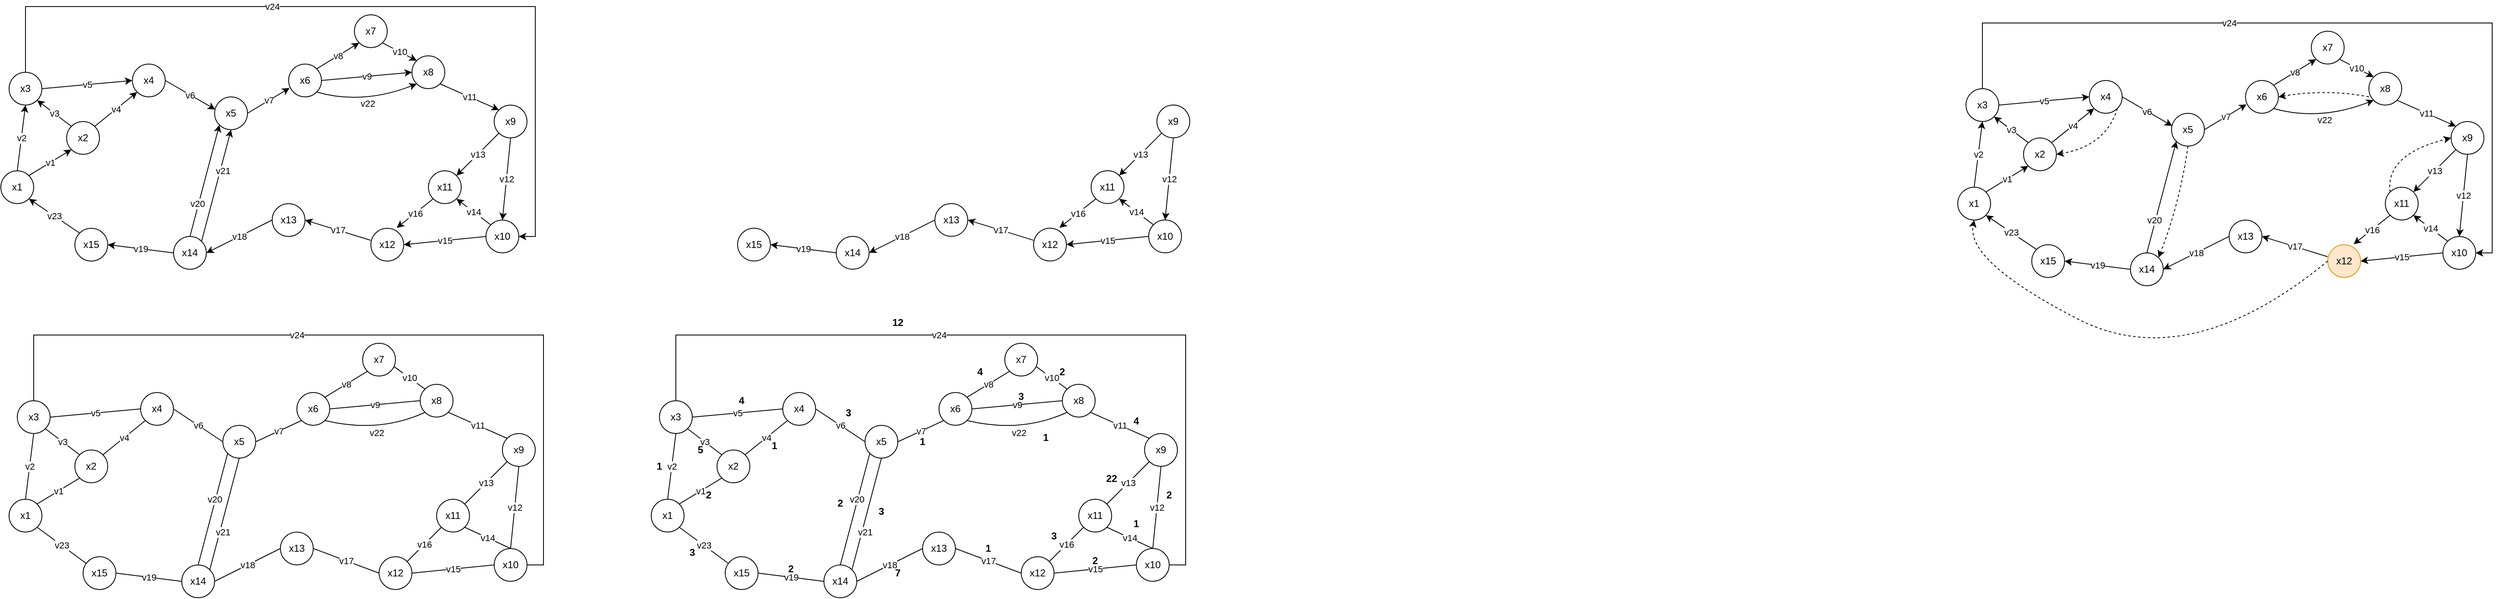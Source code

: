 <mxfile version="25.0.0">
  <diagram name="Страница — 1" id="ooyg9lGCSmbTON768JsI">
    <mxGraphModel dx="2145" dy="1356" grid="1" gridSize="10" guides="1" tooltips="1" connect="1" arrows="1" fold="1" page="1" pageScale="1" pageWidth="827" pageHeight="1169" math="0" shadow="0">
      <root>
        <mxCell id="0" />
        <mxCell id="1" parent="0" />
        <mxCell id="_hT9IFy-ku6c-q67gdyz-1" value="x10" style="ellipse;whiteSpace=wrap;html=1;aspect=fixed;" parent="1" vertex="1">
          <mxGeometry x="760" y="400" width="40" height="40" as="geometry" />
        </mxCell>
        <mxCell id="_hT9IFy-ku6c-q67gdyz-2" value="x11" style="ellipse;whiteSpace=wrap;html=1;aspect=fixed;" parent="1" vertex="1">
          <mxGeometry x="690" y="340" width="40" height="40" as="geometry" />
        </mxCell>
        <mxCell id="_hT9IFy-ku6c-q67gdyz-3" value="x7" style="ellipse;whiteSpace=wrap;html=1;aspect=fixed;" parent="1" vertex="1">
          <mxGeometry x="600" y="150" width="40" height="40" as="geometry" />
        </mxCell>
        <mxCell id="_hT9IFy-ku6c-q67gdyz-4" value="x8" style="ellipse;whiteSpace=wrap;html=1;aspect=fixed;" parent="1" vertex="1">
          <mxGeometry x="670" y="200" width="40" height="40" as="geometry" />
        </mxCell>
        <mxCell id="_hT9IFy-ku6c-q67gdyz-5" value="x9" style="ellipse;whiteSpace=wrap;html=1;aspect=fixed;" parent="1" vertex="1">
          <mxGeometry x="770" y="260" width="40" height="40" as="geometry" />
        </mxCell>
        <mxCell id="_hT9IFy-ku6c-q67gdyz-6" value="x12" style="ellipse;whiteSpace=wrap;html=1;aspect=fixed;" parent="1" vertex="1">
          <mxGeometry x="620" y="410" width="40" height="40" as="geometry" />
        </mxCell>
        <mxCell id="_hT9IFy-ku6c-q67gdyz-7" value="x13" style="ellipse;whiteSpace=wrap;html=1;aspect=fixed;" parent="1" vertex="1">
          <mxGeometry x="500" y="380" width="40" height="40" as="geometry" />
        </mxCell>
        <mxCell id="_hT9IFy-ku6c-q67gdyz-8" value="x14" style="ellipse;whiteSpace=wrap;html=1;aspect=fixed;" parent="1" vertex="1">
          <mxGeometry x="380" y="420" width="40" height="40" as="geometry" />
        </mxCell>
        <mxCell id="_hT9IFy-ku6c-q67gdyz-9" value="x15" style="ellipse;whiteSpace=wrap;html=1;aspect=fixed;" parent="1" vertex="1">
          <mxGeometry x="260" y="410" width="40" height="40" as="geometry" />
        </mxCell>
        <mxCell id="_hT9IFy-ku6c-q67gdyz-10" value="x5" style="ellipse;whiteSpace=wrap;html=1;aspect=fixed;" parent="1" vertex="1">
          <mxGeometry x="430" y="250" width="40" height="40" as="geometry" />
        </mxCell>
        <mxCell id="_hT9IFy-ku6c-q67gdyz-11" value="x4" style="ellipse;whiteSpace=wrap;html=1;aspect=fixed;" parent="1" vertex="1">
          <mxGeometry x="330" y="210" width="40" height="40" as="geometry" />
        </mxCell>
        <mxCell id="_hT9IFy-ku6c-q67gdyz-62" value="v24" style="edgeStyle=orthogonalEdgeStyle;rounded=0;orthogonalLoop=1;jettySize=auto;html=1;entryX=1;entryY=0.5;entryDx=0;entryDy=0;" parent="1" source="_hT9IFy-ku6c-q67gdyz-12" target="_hT9IFy-ku6c-q67gdyz-1" edge="1">
          <mxGeometry x="-0.24" relative="1" as="geometry">
            <Array as="points">
              <mxPoint x="200" y="140" />
              <mxPoint x="820" y="140" />
              <mxPoint x="820" y="420" />
            </Array>
            <mxPoint as="offset" />
          </mxGeometry>
        </mxCell>
        <mxCell id="_hT9IFy-ku6c-q67gdyz-12" value="x3" style="ellipse;whiteSpace=wrap;html=1;aspect=fixed;" parent="1" vertex="1">
          <mxGeometry x="180" y="220" width="40" height="40" as="geometry" />
        </mxCell>
        <mxCell id="_hT9IFy-ku6c-q67gdyz-13" value="x2" style="ellipse;whiteSpace=wrap;html=1;aspect=fixed;" parent="1" vertex="1">
          <mxGeometry x="250" y="280" width="40" height="40" as="geometry" />
        </mxCell>
        <mxCell id="_hT9IFy-ku6c-q67gdyz-14" value="x1" style="ellipse;whiteSpace=wrap;html=1;aspect=fixed;" parent="1" vertex="1">
          <mxGeometry x="170" y="340" width="40" height="40" as="geometry" />
        </mxCell>
        <mxCell id="_hT9IFy-ku6c-q67gdyz-19" value="x6" style="ellipse;whiteSpace=wrap;html=1;aspect=fixed;" parent="1" vertex="1">
          <mxGeometry x="520" y="210" width="40" height="40" as="geometry" />
        </mxCell>
        <mxCell id="_hT9IFy-ku6c-q67gdyz-21" value="x10" style="ellipse;whiteSpace=wrap;html=1;aspect=fixed;" parent="1" vertex="1">
          <mxGeometry x="770" y="800" width="40" height="40" as="geometry" />
        </mxCell>
        <mxCell id="_hT9IFy-ku6c-q67gdyz-22" value="x11" style="ellipse;whiteSpace=wrap;html=1;aspect=fixed;" parent="1" vertex="1">
          <mxGeometry x="700" y="740" width="40" height="40" as="geometry" />
        </mxCell>
        <mxCell id="_hT9IFy-ku6c-q67gdyz-23" value="x7" style="ellipse;whiteSpace=wrap;html=1;aspect=fixed;" parent="1" vertex="1">
          <mxGeometry x="610" y="550" width="40" height="40" as="geometry" />
        </mxCell>
        <mxCell id="_hT9IFy-ku6c-q67gdyz-24" value="x8" style="ellipse;whiteSpace=wrap;html=1;aspect=fixed;" parent="1" vertex="1">
          <mxGeometry x="680" y="600" width="40" height="40" as="geometry" />
        </mxCell>
        <mxCell id="_hT9IFy-ku6c-q67gdyz-25" value="x9" style="ellipse;whiteSpace=wrap;html=1;aspect=fixed;" parent="1" vertex="1">
          <mxGeometry x="780" y="660" width="40" height="40" as="geometry" />
        </mxCell>
        <mxCell id="_hT9IFy-ku6c-q67gdyz-26" value="x12" style="ellipse;whiteSpace=wrap;html=1;aspect=fixed;" parent="1" vertex="1">
          <mxGeometry x="630" y="810" width="40" height="40" as="geometry" />
        </mxCell>
        <mxCell id="_hT9IFy-ku6c-q67gdyz-27" value="x13" style="ellipse;whiteSpace=wrap;html=1;aspect=fixed;" parent="1" vertex="1">
          <mxGeometry x="510" y="780" width="40" height="40" as="geometry" />
        </mxCell>
        <mxCell id="_hT9IFy-ku6c-q67gdyz-28" value="x14" style="ellipse;whiteSpace=wrap;html=1;aspect=fixed;" parent="1" vertex="1">
          <mxGeometry x="390" y="820" width="40" height="40" as="geometry" />
        </mxCell>
        <mxCell id="_hT9IFy-ku6c-q67gdyz-29" value="x15" style="ellipse;whiteSpace=wrap;html=1;aspect=fixed;" parent="1" vertex="1">
          <mxGeometry x="270" y="810" width="40" height="40" as="geometry" />
        </mxCell>
        <mxCell id="_hT9IFy-ku6c-q67gdyz-30" value="x5" style="ellipse;whiteSpace=wrap;html=1;aspect=fixed;" parent="1" vertex="1">
          <mxGeometry x="440" y="650" width="40" height="40" as="geometry" />
        </mxCell>
        <mxCell id="_hT9IFy-ku6c-q67gdyz-31" value="x4" style="ellipse;whiteSpace=wrap;html=1;aspect=fixed;" parent="1" vertex="1">
          <mxGeometry x="340" y="610" width="40" height="40" as="geometry" />
        </mxCell>
        <mxCell id="_hT9IFy-ku6c-q67gdyz-32" value="x3" style="ellipse;whiteSpace=wrap;html=1;aspect=fixed;" parent="1" vertex="1">
          <mxGeometry x="190" y="620" width="40" height="40" as="geometry" />
        </mxCell>
        <mxCell id="_hT9IFy-ku6c-q67gdyz-33" value="x2" style="ellipse;whiteSpace=wrap;html=1;aspect=fixed;" parent="1" vertex="1">
          <mxGeometry x="260" y="680" width="40" height="40" as="geometry" />
        </mxCell>
        <mxCell id="_hT9IFy-ku6c-q67gdyz-34" value="x1" style="ellipse;whiteSpace=wrap;html=1;aspect=fixed;" parent="1" vertex="1">
          <mxGeometry x="180" y="740" width="40" height="40" as="geometry" />
        </mxCell>
        <mxCell id="_hT9IFy-ku6c-q67gdyz-35" value="x6" style="ellipse;whiteSpace=wrap;html=1;aspect=fixed;" parent="1" vertex="1">
          <mxGeometry x="530" y="610" width="40" height="40" as="geometry" />
        </mxCell>
        <mxCell id="_hT9IFy-ku6c-q67gdyz-36" value="v1" style="endArrow=classic;html=1;rounded=0;exitX=1;exitY=0;exitDx=0;exitDy=0;entryX=0;entryY=1;entryDx=0;entryDy=0;" parent="1" source="_hT9IFy-ku6c-q67gdyz-14" target="_hT9IFy-ku6c-q67gdyz-13" edge="1">
          <mxGeometry width="50" height="50" relative="1" as="geometry">
            <mxPoint x="410" y="350" as="sourcePoint" />
            <mxPoint x="460" y="300" as="targetPoint" />
          </mxGeometry>
        </mxCell>
        <mxCell id="_hT9IFy-ku6c-q67gdyz-37" value="v2" style="endArrow=classic;html=1;rounded=0;exitX=0.5;exitY=0;exitDx=0;exitDy=0;entryX=0.5;entryY=1;entryDx=0;entryDy=0;" parent="1" source="_hT9IFy-ku6c-q67gdyz-14" target="_hT9IFy-ku6c-q67gdyz-12" edge="1">
          <mxGeometry width="50" height="50" relative="1" as="geometry">
            <mxPoint x="214" y="356" as="sourcePoint" />
            <mxPoint x="266" y="324" as="targetPoint" />
          </mxGeometry>
        </mxCell>
        <mxCell id="_hT9IFy-ku6c-q67gdyz-39" value="v23" style="endArrow=classic;html=1;rounded=0;exitX=0;exitY=0;exitDx=0;exitDy=0;entryX=1;entryY=1;entryDx=0;entryDy=0;" parent="1" source="_hT9IFy-ku6c-q67gdyz-9" target="_hT9IFy-ku6c-q67gdyz-14" edge="1">
          <mxGeometry width="50" height="50" relative="1" as="geometry">
            <mxPoint x="410" y="350" as="sourcePoint" />
            <mxPoint x="290" y="360" as="targetPoint" />
          </mxGeometry>
        </mxCell>
        <mxCell id="_hT9IFy-ku6c-q67gdyz-40" value="v19" style="endArrow=classic;html=1;rounded=0;exitX=0;exitY=0.5;exitDx=0;exitDy=0;entryX=1;entryY=0.5;entryDx=0;entryDy=0;" parent="1" source="_hT9IFy-ku6c-q67gdyz-8" target="_hT9IFy-ku6c-q67gdyz-9" edge="1">
          <mxGeometry width="50" height="50" relative="1" as="geometry">
            <mxPoint x="224" y="366" as="sourcePoint" />
            <mxPoint x="276" y="334" as="targetPoint" />
          </mxGeometry>
        </mxCell>
        <mxCell id="_hT9IFy-ku6c-q67gdyz-41" value="v20" style="endArrow=classic;html=1;rounded=0;exitX=0.5;exitY=0;exitDx=0;exitDy=0;entryX=0;entryY=1;entryDx=0;entryDy=0;" parent="1" source="_hT9IFy-ku6c-q67gdyz-8" target="_hT9IFy-ku6c-q67gdyz-10" edge="1">
          <mxGeometry x="-0.413" y="1" width="50" height="50" relative="1" as="geometry">
            <mxPoint x="234" y="376" as="sourcePoint" />
            <mxPoint x="286" y="344" as="targetPoint" />
            <mxPoint as="offset" />
          </mxGeometry>
        </mxCell>
        <mxCell id="_hT9IFy-ku6c-q67gdyz-44" value="v21" style="endArrow=classic;html=1;rounded=0;exitX=1;exitY=0;exitDx=0;exitDy=0;entryX=0.5;entryY=1;entryDx=0;entryDy=0;" parent="1" source="_hT9IFy-ku6c-q67gdyz-8" target="_hT9IFy-ku6c-q67gdyz-10" edge="1">
          <mxGeometry x="0.276" y="-3" width="50" height="50" relative="1" as="geometry">
            <mxPoint x="410" y="350" as="sourcePoint" />
            <mxPoint x="460" y="300" as="targetPoint" />
            <mxPoint as="offset" />
          </mxGeometry>
        </mxCell>
        <mxCell id="_hT9IFy-ku6c-q67gdyz-45" value="v4" style="endArrow=classic;html=1;rounded=0;exitX=1;exitY=0;exitDx=0;exitDy=0;entryX=0;entryY=1;entryDx=0;entryDy=0;" parent="1" source="_hT9IFy-ku6c-q67gdyz-13" target="_hT9IFy-ku6c-q67gdyz-11" edge="1">
          <mxGeometry width="50" height="50" relative="1" as="geometry">
            <mxPoint x="410" y="350" as="sourcePoint" />
            <mxPoint x="460" y="300" as="targetPoint" />
          </mxGeometry>
        </mxCell>
        <mxCell id="_hT9IFy-ku6c-q67gdyz-46" value="v3" style="endArrow=classic;html=1;rounded=0;exitX=0;exitY=0;exitDx=0;exitDy=0;entryX=1;entryY=1;entryDx=0;entryDy=0;" parent="1" source="_hT9IFy-ku6c-q67gdyz-13" target="_hT9IFy-ku6c-q67gdyz-12" edge="1">
          <mxGeometry width="50" height="50" relative="1" as="geometry">
            <mxPoint x="410" y="350" as="sourcePoint" />
            <mxPoint x="460" y="300" as="targetPoint" />
          </mxGeometry>
        </mxCell>
        <mxCell id="_hT9IFy-ku6c-q67gdyz-47" value="v5" style="endArrow=classic;html=1;rounded=0;exitX=1;exitY=0.5;exitDx=0;exitDy=0;entryX=0;entryY=0.5;entryDx=0;entryDy=0;" parent="1" source="_hT9IFy-ku6c-q67gdyz-12" target="_hT9IFy-ku6c-q67gdyz-11" edge="1">
          <mxGeometry width="50" height="50" relative="1" as="geometry">
            <mxPoint x="410" y="350" as="sourcePoint" />
            <mxPoint x="460" y="300" as="targetPoint" />
          </mxGeometry>
        </mxCell>
        <mxCell id="_hT9IFy-ku6c-q67gdyz-48" value="v6" style="endArrow=classic;html=1;rounded=0;exitX=1;exitY=0.5;exitDx=0;exitDy=0;entryX=0.021;entryY=0.383;entryDx=0;entryDy=0;entryPerimeter=0;" parent="1" source="_hT9IFy-ku6c-q67gdyz-11" target="_hT9IFy-ku6c-q67gdyz-10" edge="1">
          <mxGeometry width="50" height="50" relative="1" as="geometry">
            <mxPoint x="410" y="350" as="sourcePoint" />
            <mxPoint x="460" y="300" as="targetPoint" />
          </mxGeometry>
        </mxCell>
        <mxCell id="_hT9IFy-ku6c-q67gdyz-49" value="v7" style="endArrow=classic;html=1;rounded=0;exitX=1;exitY=0.5;exitDx=0;exitDy=0;entryX=0.029;entryY=0.728;entryDx=0;entryDy=0;entryPerimeter=0;" parent="1" source="_hT9IFy-ku6c-q67gdyz-10" target="_hT9IFy-ku6c-q67gdyz-19" edge="1">
          <mxGeometry width="50" height="50" relative="1" as="geometry">
            <mxPoint x="410" y="350" as="sourcePoint" />
            <mxPoint x="460" y="300" as="targetPoint" />
          </mxGeometry>
        </mxCell>
        <mxCell id="_hT9IFy-ku6c-q67gdyz-50" value="v8" style="endArrow=classic;html=1;rounded=0;exitX=1;exitY=0;exitDx=0;exitDy=0;entryX=0;entryY=1;entryDx=0;entryDy=0;" parent="1" source="_hT9IFy-ku6c-q67gdyz-19" target="_hT9IFy-ku6c-q67gdyz-3" edge="1">
          <mxGeometry x="0.0" width="50" height="50" relative="1" as="geometry">
            <mxPoint x="480" y="280" as="sourcePoint" />
            <mxPoint x="531" y="249" as="targetPoint" />
            <mxPoint as="offset" />
          </mxGeometry>
        </mxCell>
        <mxCell id="_hT9IFy-ku6c-q67gdyz-51" value="v10" style="endArrow=classic;html=1;rounded=0;exitX=1;exitY=1;exitDx=0;exitDy=0;entryX=0;entryY=0;entryDx=0;entryDy=0;" parent="1" source="_hT9IFy-ku6c-q67gdyz-3" target="_hT9IFy-ku6c-q67gdyz-4" edge="1">
          <mxGeometry x="0.0" width="50" height="50" relative="1" as="geometry">
            <mxPoint x="564" y="226" as="sourcePoint" />
            <mxPoint x="616" y="194" as="targetPoint" />
            <mxPoint as="offset" />
          </mxGeometry>
        </mxCell>
        <mxCell id="_hT9IFy-ku6c-q67gdyz-52" value="v9" style="endArrow=classic;html=1;rounded=0;exitX=1;exitY=0.5;exitDx=0;exitDy=0;entryX=0;entryY=0.5;entryDx=0;entryDy=0;" parent="1" source="_hT9IFy-ku6c-q67gdyz-19" target="_hT9IFy-ku6c-q67gdyz-4" edge="1">
          <mxGeometry width="50" height="50" relative="1" as="geometry">
            <mxPoint x="294" y="296" as="sourcePoint" />
            <mxPoint x="346" y="254" as="targetPoint" />
          </mxGeometry>
        </mxCell>
        <mxCell id="_hT9IFy-ku6c-q67gdyz-53" value="v22" style="endArrow=classic;html=1;rounded=0;exitX=1;exitY=1;exitDx=0;exitDy=0;entryX=0;entryY=1;entryDx=0;entryDy=0;curved=1;" parent="1" source="_hT9IFy-ku6c-q67gdyz-19" target="_hT9IFy-ku6c-q67gdyz-4" edge="1">
          <mxGeometry width="50" height="50" relative="1" as="geometry">
            <mxPoint x="570" y="240" as="sourcePoint" />
            <mxPoint x="680" y="230" as="targetPoint" />
            <Array as="points">
              <mxPoint x="610" y="260" />
            </Array>
          </mxGeometry>
        </mxCell>
        <mxCell id="_hT9IFy-ku6c-q67gdyz-54" value="v11" style="endArrow=classic;html=1;rounded=0;exitX=1;exitY=1;exitDx=0;exitDy=0;entryX=0;entryY=0;entryDx=0;entryDy=0;" parent="1" source="_hT9IFy-ku6c-q67gdyz-4" target="_hT9IFy-ku6c-q67gdyz-5" edge="1">
          <mxGeometry width="50" height="50" relative="1" as="geometry">
            <mxPoint x="410" y="350" as="sourcePoint" />
            <mxPoint x="770" y="270" as="targetPoint" />
          </mxGeometry>
        </mxCell>
        <mxCell id="_hT9IFy-ku6c-q67gdyz-55" value="v13" style="endArrow=classic;html=1;rounded=0;exitX=0;exitY=1;exitDx=0;exitDy=0;entryX=1;entryY=0;entryDx=0;entryDy=0;" parent="1" source="_hT9IFy-ku6c-q67gdyz-5" target="_hT9IFy-ku6c-q67gdyz-2" edge="1">
          <mxGeometry width="50" height="50" relative="1" as="geometry">
            <mxPoint x="410" y="350" as="sourcePoint" />
            <mxPoint x="460" y="300" as="targetPoint" />
          </mxGeometry>
        </mxCell>
        <mxCell id="_hT9IFy-ku6c-q67gdyz-56" value="v12" style="endArrow=classic;html=1;rounded=0;exitX=0.5;exitY=1;exitDx=0;exitDy=0;entryX=0.5;entryY=0;entryDx=0;entryDy=0;" parent="1" source="_hT9IFy-ku6c-q67gdyz-5" target="_hT9IFy-ku6c-q67gdyz-1" edge="1">
          <mxGeometry width="50" height="50" relative="1" as="geometry">
            <mxPoint x="786" y="304" as="sourcePoint" />
            <mxPoint x="734" y="356" as="targetPoint" />
          </mxGeometry>
        </mxCell>
        <mxCell id="_hT9IFy-ku6c-q67gdyz-57" value="v14" style="endArrow=classic;html=1;rounded=0;exitX=0;exitY=0;exitDx=0;exitDy=0;entryX=1;entryY=1;entryDx=0;entryDy=0;" parent="1" source="_hT9IFy-ku6c-q67gdyz-1" target="_hT9IFy-ku6c-q67gdyz-2" edge="1">
          <mxGeometry width="50" height="50" relative="1" as="geometry">
            <mxPoint x="786" y="304" as="sourcePoint" />
            <mxPoint x="734" y="356" as="targetPoint" />
          </mxGeometry>
        </mxCell>
        <mxCell id="_hT9IFy-ku6c-q67gdyz-58" value="v16" style="endArrow=classic;html=1;rounded=0;exitX=0;exitY=1;exitDx=0;exitDy=0;entryX=0.788;entryY=-0.014;entryDx=0;entryDy=0;entryPerimeter=0;" parent="1" source="_hT9IFy-ku6c-q67gdyz-2" target="_hT9IFy-ku6c-q67gdyz-6" edge="1">
          <mxGeometry width="50" height="50" relative="1" as="geometry">
            <mxPoint x="796" y="314" as="sourcePoint" />
            <mxPoint x="744" y="366" as="targetPoint" />
          </mxGeometry>
        </mxCell>
        <mxCell id="_hT9IFy-ku6c-q67gdyz-59" value="v15" style="endArrow=classic;html=1;rounded=0;exitX=0;exitY=0.5;exitDx=0;exitDy=0;entryX=1;entryY=0.5;entryDx=0;entryDy=0;" parent="1" source="_hT9IFy-ku6c-q67gdyz-1" target="_hT9IFy-ku6c-q67gdyz-6" edge="1">
          <mxGeometry width="50" height="50" relative="1" as="geometry">
            <mxPoint x="570" y="240" as="sourcePoint" />
            <mxPoint x="680" y="230" as="targetPoint" />
          </mxGeometry>
        </mxCell>
        <mxCell id="_hT9IFy-ku6c-q67gdyz-60" value="v17" style="endArrow=classic;html=1;rounded=0;exitX=-0.005;exitY=0.366;exitDx=0;exitDy=0;entryX=1;entryY=0.5;entryDx=0;entryDy=0;exitPerimeter=0;" parent="1" source="_hT9IFy-ku6c-q67gdyz-6" target="_hT9IFy-ku6c-q67gdyz-7" edge="1">
          <mxGeometry width="50" height="50" relative="1" as="geometry">
            <mxPoint x="580" y="250" as="sourcePoint" />
            <mxPoint x="690" y="240" as="targetPoint" />
          </mxGeometry>
        </mxCell>
        <mxCell id="_hT9IFy-ku6c-q67gdyz-61" value="v18" style="endArrow=classic;html=1;rounded=0;exitX=0;exitY=0.5;exitDx=0;exitDy=0;entryX=1;entryY=0.5;entryDx=0;entryDy=0;" parent="1" source="_hT9IFy-ku6c-q67gdyz-7" target="_hT9IFy-ku6c-q67gdyz-8" edge="1">
          <mxGeometry width="50" height="50" relative="1" as="geometry">
            <mxPoint x="590" y="260" as="sourcePoint" />
            <mxPoint x="700" y="250" as="targetPoint" />
          </mxGeometry>
        </mxCell>
        <mxCell id="_hT9IFy-ku6c-q67gdyz-65" value="v5" style="endArrow=none;html=1;rounded=0;exitX=1;exitY=0.5;exitDx=0;exitDy=0;entryX=0;entryY=0.5;entryDx=0;entryDy=0;" parent="1" source="_hT9IFy-ku6c-q67gdyz-32" target="_hT9IFy-ku6c-q67gdyz-31" edge="1">
          <mxGeometry width="50" height="50" relative="1" as="geometry">
            <mxPoint x="420" y="610" as="sourcePoint" />
            <mxPoint x="470" y="560" as="targetPoint" />
          </mxGeometry>
        </mxCell>
        <mxCell id="_hT9IFy-ku6c-q67gdyz-66" value="v3" style="endArrow=none;html=1;rounded=0;exitX=1;exitY=1;exitDx=0;exitDy=0;entryX=0;entryY=0;entryDx=0;entryDy=0;" parent="1" source="_hT9IFy-ku6c-q67gdyz-32" target="_hT9IFy-ku6c-q67gdyz-33" edge="1">
          <mxGeometry width="50" height="50" relative="1" as="geometry">
            <mxPoint x="240" y="650" as="sourcePoint" />
            <mxPoint x="350" y="640" as="targetPoint" />
          </mxGeometry>
        </mxCell>
        <mxCell id="_hT9IFy-ku6c-q67gdyz-67" value="v2" style="endArrow=none;html=1;rounded=0;exitX=0.5;exitY=1;exitDx=0;exitDy=0;entryX=0.5;entryY=0;entryDx=0;entryDy=0;" parent="1" source="_hT9IFy-ku6c-q67gdyz-32" target="_hT9IFy-ku6c-q67gdyz-34" edge="1">
          <mxGeometry width="50" height="50" relative="1" as="geometry">
            <mxPoint x="234" y="664" as="sourcePoint" />
            <mxPoint x="276" y="696" as="targetPoint" />
          </mxGeometry>
        </mxCell>
        <mxCell id="_hT9IFy-ku6c-q67gdyz-68" value="v1" style="endArrow=none;html=1;rounded=0;exitX=1;exitY=0;exitDx=0;exitDy=0;entryX=0;entryY=1;entryDx=0;entryDy=0;" parent="1" source="_hT9IFy-ku6c-q67gdyz-34" target="_hT9IFy-ku6c-q67gdyz-33" edge="1">
          <mxGeometry width="50" height="50" relative="1" as="geometry">
            <mxPoint x="244" y="674" as="sourcePoint" />
            <mxPoint x="286" y="706" as="targetPoint" />
          </mxGeometry>
        </mxCell>
        <mxCell id="_hT9IFy-ku6c-q67gdyz-69" value="v4" style="endArrow=none;html=1;rounded=0;exitX=1;exitY=0;exitDx=0;exitDy=0;entryX=0;entryY=1;entryDx=0;entryDy=0;" parent="1" source="_hT9IFy-ku6c-q67gdyz-33" target="_hT9IFy-ku6c-q67gdyz-31" edge="1">
          <mxGeometry width="50" height="50" relative="1" as="geometry">
            <mxPoint x="224" y="756" as="sourcePoint" />
            <mxPoint x="276" y="724" as="targetPoint" />
          </mxGeometry>
        </mxCell>
        <mxCell id="_hT9IFy-ku6c-q67gdyz-72" value="v6" style="endArrow=none;html=1;rounded=0;exitX=1;exitY=0.5;exitDx=0;exitDy=0;entryX=0;entryY=0.5;entryDx=0;entryDy=0;" parent="1" source="_hT9IFy-ku6c-q67gdyz-31" target="_hT9IFy-ku6c-q67gdyz-30" edge="1">
          <mxGeometry width="50" height="50" relative="1" as="geometry">
            <mxPoint x="420" y="610" as="sourcePoint" />
            <mxPoint x="470" y="560" as="targetPoint" />
          </mxGeometry>
        </mxCell>
        <mxCell id="_hT9IFy-ku6c-q67gdyz-73" value="v23" style="endArrow=none;html=1;rounded=0;exitX=1;exitY=1;exitDx=0;exitDy=0;" parent="1" source="_hT9IFy-ku6c-q67gdyz-34" target="_hT9IFy-ku6c-q67gdyz-29" edge="1">
          <mxGeometry width="50" height="50" relative="1" as="geometry">
            <mxPoint x="400" y="700" as="sourcePoint" />
            <mxPoint x="450" y="650" as="targetPoint" />
          </mxGeometry>
        </mxCell>
        <mxCell id="_hT9IFy-ku6c-q67gdyz-74" value="v19" style="endArrow=none;html=1;rounded=0;exitX=1;exitY=0.5;exitDx=0;exitDy=0;entryX=0;entryY=0.5;entryDx=0;entryDy=0;" parent="1" source="_hT9IFy-ku6c-q67gdyz-29" target="_hT9IFy-ku6c-q67gdyz-28" edge="1">
          <mxGeometry width="50" height="50" relative="1" as="geometry">
            <mxPoint x="400" y="700" as="sourcePoint" />
            <mxPoint x="430" y="700" as="targetPoint" />
          </mxGeometry>
        </mxCell>
        <mxCell id="_hT9IFy-ku6c-q67gdyz-75" value="v20" style="endArrow=none;html=1;rounded=0;exitX=0.5;exitY=0;exitDx=0;exitDy=0;entryX=0;entryY=1;entryDx=0;entryDy=0;" parent="1" source="_hT9IFy-ku6c-q67gdyz-28" target="_hT9IFy-ku6c-q67gdyz-30" edge="1">
          <mxGeometry x="0.174" y="1" width="50" height="50" relative="1" as="geometry">
            <mxPoint x="400" y="700" as="sourcePoint" />
            <mxPoint x="450" y="650" as="targetPoint" />
            <mxPoint as="offset" />
          </mxGeometry>
        </mxCell>
        <mxCell id="_hT9IFy-ku6c-q67gdyz-76" value="v21" style="endArrow=none;html=1;rounded=0;exitX=1;exitY=0;exitDx=0;exitDy=0;entryX=0.5;entryY=1;entryDx=0;entryDy=0;" parent="1" source="_hT9IFy-ku6c-q67gdyz-28" target="_hT9IFy-ku6c-q67gdyz-30" edge="1">
          <mxGeometry x="-0.311" y="-4" width="50" height="50" relative="1" as="geometry">
            <mxPoint x="420" y="830" as="sourcePoint" />
            <mxPoint x="456" y="694" as="targetPoint" />
            <mxPoint as="offset" />
          </mxGeometry>
        </mxCell>
        <mxCell id="_hT9IFy-ku6c-q67gdyz-77" value="v18" style="endArrow=none;html=1;rounded=0;exitX=1;exitY=0.5;exitDx=0;exitDy=0;entryX=0;entryY=0.5;entryDx=0;entryDy=0;" parent="1" source="_hT9IFy-ku6c-q67gdyz-28" target="_hT9IFy-ku6c-q67gdyz-27" edge="1">
          <mxGeometry width="50" height="50" relative="1" as="geometry">
            <mxPoint x="400" y="700" as="sourcePoint" />
            <mxPoint x="450" y="650" as="targetPoint" />
          </mxGeometry>
        </mxCell>
        <mxCell id="_hT9IFy-ku6c-q67gdyz-78" value="v17" style="endArrow=none;html=1;rounded=0;exitX=0;exitY=0.5;exitDx=0;exitDy=0;entryX=1;entryY=0.5;entryDx=0;entryDy=0;" parent="1" source="_hT9IFy-ku6c-q67gdyz-26" target="_hT9IFy-ku6c-q67gdyz-27" edge="1">
          <mxGeometry width="50" height="50" relative="1" as="geometry">
            <mxPoint x="400" y="700" as="sourcePoint" />
            <mxPoint x="450" y="650" as="targetPoint" />
          </mxGeometry>
        </mxCell>
        <mxCell id="_hT9IFy-ku6c-q67gdyz-79" value="v16" style="endArrow=none;html=1;rounded=0;exitX=0;exitY=1;exitDx=0;exitDy=0;entryX=1;entryY=0;entryDx=0;entryDy=0;" parent="1" source="_hT9IFy-ku6c-q67gdyz-22" target="_hT9IFy-ku6c-q67gdyz-26" edge="1">
          <mxGeometry width="50" height="50" relative="1" as="geometry">
            <mxPoint x="400" y="700" as="sourcePoint" />
            <mxPoint x="450" y="650" as="targetPoint" />
          </mxGeometry>
        </mxCell>
        <mxCell id="_hT9IFy-ku6c-q67gdyz-80" value="v15" style="endArrow=none;html=1;rounded=0;exitX=1;exitY=0.5;exitDx=0;exitDy=0;entryX=0;entryY=0.5;entryDx=0;entryDy=0;" parent="1" source="_hT9IFy-ku6c-q67gdyz-26" target="_hT9IFy-ku6c-q67gdyz-21" edge="1">
          <mxGeometry width="50" height="50" relative="1" as="geometry">
            <mxPoint x="430" y="840" as="sourcePoint" />
            <mxPoint x="466" y="704" as="targetPoint" />
          </mxGeometry>
        </mxCell>
        <mxCell id="_hT9IFy-ku6c-q67gdyz-81" value="v7" style="endArrow=none;html=1;rounded=0;entryX=0;entryY=1;entryDx=0;entryDy=0;exitX=1;exitY=0.5;exitDx=0;exitDy=0;" parent="1" source="_hT9IFy-ku6c-q67gdyz-30" target="_hT9IFy-ku6c-q67gdyz-35" edge="1">
          <mxGeometry width="50" height="50" relative="1" as="geometry">
            <mxPoint x="400" y="700" as="sourcePoint" />
            <mxPoint x="450" y="650" as="targetPoint" />
          </mxGeometry>
        </mxCell>
        <mxCell id="_hT9IFy-ku6c-q67gdyz-82" value="v8" style="endArrow=none;html=1;rounded=0;entryX=0;entryY=1;entryDx=0;entryDy=0;exitX=1;exitY=0;exitDx=0;exitDy=0;" parent="1" source="_hT9IFy-ku6c-q67gdyz-35" target="_hT9IFy-ku6c-q67gdyz-23" edge="1">
          <mxGeometry width="50" height="50" relative="1" as="geometry">
            <mxPoint x="400" y="700" as="sourcePoint" />
            <mxPoint x="450" y="650" as="targetPoint" />
          </mxGeometry>
        </mxCell>
        <mxCell id="_hT9IFy-ku6c-q67gdyz-83" value="v10" style="endArrow=none;html=1;rounded=0;entryX=0;entryY=0;entryDx=0;entryDy=0;exitX=0.967;exitY=0.721;exitDx=0;exitDy=0;exitPerimeter=0;" parent="1" source="_hT9IFy-ku6c-q67gdyz-23" target="_hT9IFy-ku6c-q67gdyz-24" edge="1">
          <mxGeometry width="50" height="50" relative="1" as="geometry">
            <mxPoint x="400" y="700" as="sourcePoint" />
            <mxPoint x="450" y="650" as="targetPoint" />
          </mxGeometry>
        </mxCell>
        <mxCell id="_hT9IFy-ku6c-q67gdyz-84" value="v9" style="endArrow=none;html=1;rounded=0;entryX=0;entryY=0.5;entryDx=0;entryDy=0;exitX=1;exitY=0.5;exitDx=0;exitDy=0;" parent="1" source="_hT9IFy-ku6c-q67gdyz-35" target="_hT9IFy-ku6c-q67gdyz-24" edge="1">
          <mxGeometry width="50" height="50" relative="1" as="geometry">
            <mxPoint x="400" y="700" as="sourcePoint" />
            <mxPoint x="450" y="650" as="targetPoint" />
          </mxGeometry>
        </mxCell>
        <mxCell id="_hT9IFy-ku6c-q67gdyz-85" value="v22" style="endArrow=none;html=1;rounded=0;entryX=0;entryY=1;entryDx=0;entryDy=0;exitX=1;exitY=1;exitDx=0;exitDy=0;curved=1;" parent="1" source="_hT9IFy-ku6c-q67gdyz-35" target="_hT9IFy-ku6c-q67gdyz-24" edge="1">
          <mxGeometry width="50" height="50" relative="1" as="geometry">
            <mxPoint x="580" y="640" as="sourcePoint" />
            <mxPoint x="690" y="630" as="targetPoint" />
            <Array as="points">
              <mxPoint x="630" y="660" />
            </Array>
          </mxGeometry>
        </mxCell>
        <mxCell id="_hT9IFy-ku6c-q67gdyz-86" value="v11" style="endArrow=none;html=1;rounded=0;entryX=1;entryY=1;entryDx=0;entryDy=0;exitX=0;exitY=0;exitDx=0;exitDy=0;" parent="1" source="_hT9IFy-ku6c-q67gdyz-25" target="_hT9IFy-ku6c-q67gdyz-24" edge="1">
          <mxGeometry width="50" height="50" relative="1" as="geometry">
            <mxPoint x="400" y="700" as="sourcePoint" />
            <mxPoint x="450" y="650" as="targetPoint" />
          </mxGeometry>
        </mxCell>
        <mxCell id="_hT9IFy-ku6c-q67gdyz-87" value="v13" style="endArrow=none;html=1;rounded=0;entryX=0;entryY=1;entryDx=0;entryDy=0;exitX=1;exitY=0;exitDx=0;exitDy=0;" parent="1" source="_hT9IFy-ku6c-q67gdyz-22" target="_hT9IFy-ku6c-q67gdyz-25" edge="1">
          <mxGeometry width="50" height="50" relative="1" as="geometry">
            <mxPoint x="400" y="700" as="sourcePoint" />
            <mxPoint x="450" y="650" as="targetPoint" />
          </mxGeometry>
        </mxCell>
        <mxCell id="_hT9IFy-ku6c-q67gdyz-88" value="v14" style="endArrow=none;html=1;rounded=0;entryX=0.5;entryY=0;entryDx=0;entryDy=0;exitX=1;exitY=1;exitDx=0;exitDy=0;" parent="1" source="_hT9IFy-ku6c-q67gdyz-22" target="_hT9IFy-ku6c-q67gdyz-21" edge="1">
          <mxGeometry width="50" height="50" relative="1" as="geometry">
            <mxPoint x="400" y="700" as="sourcePoint" />
            <mxPoint x="450" y="650" as="targetPoint" />
          </mxGeometry>
        </mxCell>
        <mxCell id="_hT9IFy-ku6c-q67gdyz-89" value="v12" style="endArrow=none;html=1;rounded=0;entryX=0.5;entryY=1;entryDx=0;entryDy=0;exitX=0.5;exitY=0;exitDx=0;exitDy=0;" parent="1" source="_hT9IFy-ku6c-q67gdyz-21" target="_hT9IFy-ku6c-q67gdyz-25" edge="1">
          <mxGeometry width="50" height="50" relative="1" as="geometry">
            <mxPoint x="400" y="700" as="sourcePoint" />
            <mxPoint x="450" y="650" as="targetPoint" />
          </mxGeometry>
        </mxCell>
        <mxCell id="_hT9IFy-ku6c-q67gdyz-90" value="v24" style="endArrow=none;html=1;rounded=0;exitX=0.5;exitY=0;exitDx=0;exitDy=0;edgeStyle=orthogonalEdgeStyle;entryX=1;entryY=0.5;entryDx=0;entryDy=0;" parent="1" source="_hT9IFy-ku6c-q67gdyz-32" target="_hT9IFy-ku6c-q67gdyz-21" edge="1">
          <mxGeometry x="-0.2" width="50" height="50" relative="1" as="geometry">
            <mxPoint x="210" y="510" as="sourcePoint" />
            <mxPoint x="810" y="710" as="targetPoint" />
            <Array as="points">
              <mxPoint x="210" y="540" />
              <mxPoint x="830" y="540" />
              <mxPoint x="830" y="820" />
            </Array>
            <mxPoint as="offset" />
          </mxGeometry>
        </mxCell>
        <mxCell id="_hT9IFy-ku6c-q67gdyz-92" value="x10" style="ellipse;whiteSpace=wrap;html=1;aspect=fixed;" parent="1" vertex="1">
          <mxGeometry x="1551" y="800" width="40" height="40" as="geometry" />
        </mxCell>
        <mxCell id="_hT9IFy-ku6c-q67gdyz-93" value="x11" style="ellipse;whiteSpace=wrap;html=1;aspect=fixed;" parent="1" vertex="1">
          <mxGeometry x="1481" y="740" width="40" height="40" as="geometry" />
        </mxCell>
        <mxCell id="_hT9IFy-ku6c-q67gdyz-94" value="x7" style="ellipse;whiteSpace=wrap;html=1;aspect=fixed;" parent="1" vertex="1">
          <mxGeometry x="1391" y="550" width="40" height="40" as="geometry" />
        </mxCell>
        <mxCell id="_hT9IFy-ku6c-q67gdyz-95" value="x8" style="ellipse;whiteSpace=wrap;html=1;aspect=fixed;" parent="1" vertex="1">
          <mxGeometry x="1461" y="600" width="40" height="40" as="geometry" />
        </mxCell>
        <mxCell id="_hT9IFy-ku6c-q67gdyz-96" value="x9" style="ellipse;whiteSpace=wrap;html=1;aspect=fixed;" parent="1" vertex="1">
          <mxGeometry x="1561" y="660" width="40" height="40" as="geometry" />
        </mxCell>
        <mxCell id="_hT9IFy-ku6c-q67gdyz-97" value="x12" style="ellipse;whiteSpace=wrap;html=1;aspect=fixed;" parent="1" vertex="1">
          <mxGeometry x="1411" y="810" width="40" height="40" as="geometry" />
        </mxCell>
        <mxCell id="_hT9IFy-ku6c-q67gdyz-98" value="x13" style="ellipse;whiteSpace=wrap;html=1;aspect=fixed;" parent="1" vertex="1">
          <mxGeometry x="1291" y="780" width="40" height="40" as="geometry" />
        </mxCell>
        <mxCell id="_hT9IFy-ku6c-q67gdyz-99" value="x14" style="ellipse;whiteSpace=wrap;html=1;aspect=fixed;" parent="1" vertex="1">
          <mxGeometry x="1171" y="820" width="40" height="40" as="geometry" />
        </mxCell>
        <mxCell id="_hT9IFy-ku6c-q67gdyz-100" value="x15" style="ellipse;whiteSpace=wrap;html=1;aspect=fixed;" parent="1" vertex="1">
          <mxGeometry x="1051" y="810" width="40" height="40" as="geometry" />
        </mxCell>
        <mxCell id="_hT9IFy-ku6c-q67gdyz-101" value="x5" style="ellipse;whiteSpace=wrap;html=1;aspect=fixed;" parent="1" vertex="1">
          <mxGeometry x="1221" y="650" width="40" height="40" as="geometry" />
        </mxCell>
        <mxCell id="_hT9IFy-ku6c-q67gdyz-102" value="x4" style="ellipse;whiteSpace=wrap;html=1;aspect=fixed;" parent="1" vertex="1">
          <mxGeometry x="1121" y="610" width="40" height="40" as="geometry" />
        </mxCell>
        <mxCell id="_hT9IFy-ku6c-q67gdyz-103" value="x3" style="ellipse;whiteSpace=wrap;html=1;aspect=fixed;" parent="1" vertex="1">
          <mxGeometry x="971" y="620" width="40" height="40" as="geometry" />
        </mxCell>
        <mxCell id="_hT9IFy-ku6c-q67gdyz-104" value="x2" style="ellipse;whiteSpace=wrap;html=1;aspect=fixed;" parent="1" vertex="1">
          <mxGeometry x="1041" y="680" width="40" height="40" as="geometry" />
        </mxCell>
        <mxCell id="_hT9IFy-ku6c-q67gdyz-105" value="x1" style="ellipse;whiteSpace=wrap;html=1;aspect=fixed;" parent="1" vertex="1">
          <mxGeometry x="961" y="740" width="40" height="40" as="geometry" />
        </mxCell>
        <mxCell id="_hT9IFy-ku6c-q67gdyz-106" value="x6" style="ellipse;whiteSpace=wrap;html=1;aspect=fixed;" parent="1" vertex="1">
          <mxGeometry x="1311" y="610" width="40" height="40" as="geometry" />
        </mxCell>
        <mxCell id="_hT9IFy-ku6c-q67gdyz-107" value="v5" style="endArrow=none;html=1;rounded=0;exitX=1;exitY=0.5;exitDx=0;exitDy=0;entryX=0;entryY=0.5;entryDx=0;entryDy=0;" parent="1" source="_hT9IFy-ku6c-q67gdyz-103" target="_hT9IFy-ku6c-q67gdyz-102" edge="1">
          <mxGeometry width="50" height="50" relative="1" as="geometry">
            <mxPoint x="1201" y="610" as="sourcePoint" />
            <mxPoint x="1251" y="560" as="targetPoint" />
          </mxGeometry>
        </mxCell>
        <mxCell id="_hT9IFy-ku6c-q67gdyz-108" value="v3" style="endArrow=none;html=1;rounded=0;exitX=1;exitY=1;exitDx=0;exitDy=0;entryX=0;entryY=0;entryDx=0;entryDy=0;" parent="1" source="_hT9IFy-ku6c-q67gdyz-103" target="_hT9IFy-ku6c-q67gdyz-104" edge="1">
          <mxGeometry width="50" height="50" relative="1" as="geometry">
            <mxPoint x="1021" y="650" as="sourcePoint" />
            <mxPoint x="1131" y="640" as="targetPoint" />
          </mxGeometry>
        </mxCell>
        <mxCell id="_hT9IFy-ku6c-q67gdyz-109" value="v2" style="endArrow=none;html=1;rounded=0;exitX=0.5;exitY=1;exitDx=0;exitDy=0;entryX=0.5;entryY=0;entryDx=0;entryDy=0;" parent="1" source="_hT9IFy-ku6c-q67gdyz-103" target="_hT9IFy-ku6c-q67gdyz-105" edge="1">
          <mxGeometry width="50" height="50" relative="1" as="geometry">
            <mxPoint x="1015" y="664" as="sourcePoint" />
            <mxPoint x="1057" y="696" as="targetPoint" />
          </mxGeometry>
        </mxCell>
        <mxCell id="_hT9IFy-ku6c-q67gdyz-110" value="v1" style="endArrow=none;html=1;rounded=0;exitX=1;exitY=0;exitDx=0;exitDy=0;entryX=0;entryY=1;entryDx=0;entryDy=0;" parent="1" source="_hT9IFy-ku6c-q67gdyz-105" target="_hT9IFy-ku6c-q67gdyz-104" edge="1">
          <mxGeometry width="50" height="50" relative="1" as="geometry">
            <mxPoint x="1025" y="674" as="sourcePoint" />
            <mxPoint x="1067" y="706" as="targetPoint" />
          </mxGeometry>
        </mxCell>
        <mxCell id="_hT9IFy-ku6c-q67gdyz-111" value="v4" style="endArrow=none;html=1;rounded=0;exitX=1;exitY=0;exitDx=0;exitDy=0;entryX=0;entryY=1;entryDx=0;entryDy=0;" parent="1" source="_hT9IFy-ku6c-q67gdyz-104" target="_hT9IFy-ku6c-q67gdyz-102" edge="1">
          <mxGeometry width="50" height="50" relative="1" as="geometry">
            <mxPoint x="1005" y="756" as="sourcePoint" />
            <mxPoint x="1057" y="724" as="targetPoint" />
          </mxGeometry>
        </mxCell>
        <mxCell id="_hT9IFy-ku6c-q67gdyz-112" value="v6" style="endArrow=none;html=1;rounded=0;exitX=1;exitY=0.5;exitDx=0;exitDy=0;entryX=0;entryY=0.5;entryDx=0;entryDy=0;" parent="1" source="_hT9IFy-ku6c-q67gdyz-102" target="_hT9IFy-ku6c-q67gdyz-101" edge="1">
          <mxGeometry width="50" height="50" relative="1" as="geometry">
            <mxPoint x="1201" y="610" as="sourcePoint" />
            <mxPoint x="1251" y="560" as="targetPoint" />
          </mxGeometry>
        </mxCell>
        <mxCell id="_hT9IFy-ku6c-q67gdyz-113" value="v23" style="endArrow=none;html=1;rounded=0;exitX=1;exitY=1;exitDx=0;exitDy=0;" parent="1" source="_hT9IFy-ku6c-q67gdyz-105" target="_hT9IFy-ku6c-q67gdyz-100" edge="1">
          <mxGeometry width="50" height="50" relative="1" as="geometry">
            <mxPoint x="1181" y="700" as="sourcePoint" />
            <mxPoint x="1231" y="650" as="targetPoint" />
          </mxGeometry>
        </mxCell>
        <mxCell id="_hT9IFy-ku6c-q67gdyz-114" value="v19" style="endArrow=none;html=1;rounded=0;exitX=1;exitY=0.5;exitDx=0;exitDy=0;entryX=0;entryY=0.5;entryDx=0;entryDy=0;" parent="1" source="_hT9IFy-ku6c-q67gdyz-100" target="_hT9IFy-ku6c-q67gdyz-99" edge="1">
          <mxGeometry width="50" height="50" relative="1" as="geometry">
            <mxPoint x="1181" y="700" as="sourcePoint" />
            <mxPoint x="1211" y="700" as="targetPoint" />
          </mxGeometry>
        </mxCell>
        <mxCell id="_hT9IFy-ku6c-q67gdyz-115" value="v20" style="endArrow=none;html=1;rounded=0;exitX=0.5;exitY=0;exitDx=0;exitDy=0;entryX=0;entryY=1;entryDx=0;entryDy=0;" parent="1" source="_hT9IFy-ku6c-q67gdyz-99" target="_hT9IFy-ku6c-q67gdyz-101" edge="1">
          <mxGeometry x="0.174" y="1" width="50" height="50" relative="1" as="geometry">
            <mxPoint x="1181" y="700" as="sourcePoint" />
            <mxPoint x="1231" y="650" as="targetPoint" />
            <mxPoint as="offset" />
          </mxGeometry>
        </mxCell>
        <mxCell id="_hT9IFy-ku6c-q67gdyz-116" value="v21" style="endArrow=none;html=1;rounded=0;exitX=1;exitY=0;exitDx=0;exitDy=0;entryX=0.5;entryY=1;entryDx=0;entryDy=0;" parent="1" source="_hT9IFy-ku6c-q67gdyz-99" target="_hT9IFy-ku6c-q67gdyz-101" edge="1">
          <mxGeometry x="-0.311" y="-4" width="50" height="50" relative="1" as="geometry">
            <mxPoint x="1201" y="830" as="sourcePoint" />
            <mxPoint x="1237" y="694" as="targetPoint" />
            <mxPoint as="offset" />
          </mxGeometry>
        </mxCell>
        <mxCell id="_hT9IFy-ku6c-q67gdyz-117" value="v18" style="endArrow=none;html=1;rounded=0;exitX=1;exitY=0.5;exitDx=0;exitDy=0;entryX=0;entryY=0.5;entryDx=0;entryDy=0;" parent="1" source="_hT9IFy-ku6c-q67gdyz-99" target="_hT9IFy-ku6c-q67gdyz-98" edge="1">
          <mxGeometry width="50" height="50" relative="1" as="geometry">
            <mxPoint x="1181" y="700" as="sourcePoint" />
            <mxPoint x="1231" y="650" as="targetPoint" />
          </mxGeometry>
        </mxCell>
        <mxCell id="_hT9IFy-ku6c-q67gdyz-118" value="v17" style="endArrow=none;html=1;rounded=0;exitX=0;exitY=0.5;exitDx=0;exitDy=0;entryX=1;entryY=0.5;entryDx=0;entryDy=0;" parent="1" source="_hT9IFy-ku6c-q67gdyz-97" target="_hT9IFy-ku6c-q67gdyz-98" edge="1">
          <mxGeometry width="50" height="50" relative="1" as="geometry">
            <mxPoint x="1181" y="700" as="sourcePoint" />
            <mxPoint x="1231" y="650" as="targetPoint" />
          </mxGeometry>
        </mxCell>
        <mxCell id="_hT9IFy-ku6c-q67gdyz-119" value="v16" style="endArrow=none;html=1;rounded=0;exitX=0;exitY=1;exitDx=0;exitDy=0;entryX=1;entryY=0;entryDx=0;entryDy=0;" parent="1" source="_hT9IFy-ku6c-q67gdyz-93" target="_hT9IFy-ku6c-q67gdyz-97" edge="1">
          <mxGeometry width="50" height="50" relative="1" as="geometry">
            <mxPoint x="1181" y="700" as="sourcePoint" />
            <mxPoint x="1231" y="650" as="targetPoint" />
          </mxGeometry>
        </mxCell>
        <mxCell id="_hT9IFy-ku6c-q67gdyz-120" value="v15" style="endArrow=none;html=1;rounded=0;exitX=1;exitY=0.5;exitDx=0;exitDy=0;entryX=0;entryY=0.5;entryDx=0;entryDy=0;" parent="1" source="_hT9IFy-ku6c-q67gdyz-97" target="_hT9IFy-ku6c-q67gdyz-92" edge="1">
          <mxGeometry width="50" height="50" relative="1" as="geometry">
            <mxPoint x="1211" y="840" as="sourcePoint" />
            <mxPoint x="1247" y="704" as="targetPoint" />
          </mxGeometry>
        </mxCell>
        <mxCell id="_hT9IFy-ku6c-q67gdyz-121" value="v7" style="endArrow=none;html=1;rounded=0;entryX=0;entryY=1;entryDx=0;entryDy=0;exitX=1;exitY=0.5;exitDx=0;exitDy=0;" parent="1" source="_hT9IFy-ku6c-q67gdyz-101" target="_hT9IFy-ku6c-q67gdyz-106" edge="1">
          <mxGeometry width="50" height="50" relative="1" as="geometry">
            <mxPoint x="1181" y="700" as="sourcePoint" />
            <mxPoint x="1231" y="650" as="targetPoint" />
          </mxGeometry>
        </mxCell>
        <mxCell id="_hT9IFy-ku6c-q67gdyz-122" value="v8" style="endArrow=none;html=1;rounded=0;entryX=0;entryY=1;entryDx=0;entryDy=0;exitX=1;exitY=0;exitDx=0;exitDy=0;" parent="1" source="_hT9IFy-ku6c-q67gdyz-106" target="_hT9IFy-ku6c-q67gdyz-94" edge="1">
          <mxGeometry width="50" height="50" relative="1" as="geometry">
            <mxPoint x="1181" y="700" as="sourcePoint" />
            <mxPoint x="1231" y="650" as="targetPoint" />
          </mxGeometry>
        </mxCell>
        <mxCell id="_hT9IFy-ku6c-q67gdyz-123" value="v10" style="endArrow=none;html=1;rounded=0;entryX=0;entryY=0;entryDx=0;entryDy=0;exitX=0.967;exitY=0.721;exitDx=0;exitDy=0;exitPerimeter=0;" parent="1" source="_hT9IFy-ku6c-q67gdyz-94" target="_hT9IFy-ku6c-q67gdyz-95" edge="1">
          <mxGeometry width="50" height="50" relative="1" as="geometry">
            <mxPoint x="1181" y="700" as="sourcePoint" />
            <mxPoint x="1231" y="650" as="targetPoint" />
          </mxGeometry>
        </mxCell>
        <mxCell id="_hT9IFy-ku6c-q67gdyz-124" value="v9" style="endArrow=none;html=1;rounded=0;entryX=0;entryY=0.5;entryDx=0;entryDy=0;exitX=1;exitY=0.5;exitDx=0;exitDy=0;" parent="1" source="_hT9IFy-ku6c-q67gdyz-106" target="_hT9IFy-ku6c-q67gdyz-95" edge="1">
          <mxGeometry width="50" height="50" relative="1" as="geometry">
            <mxPoint x="1181" y="700" as="sourcePoint" />
            <mxPoint x="1231" y="650" as="targetPoint" />
          </mxGeometry>
        </mxCell>
        <mxCell id="_hT9IFy-ku6c-q67gdyz-125" value="v22" style="endArrow=none;html=1;rounded=0;entryX=0;entryY=1;entryDx=0;entryDy=0;exitX=1;exitY=1;exitDx=0;exitDy=0;curved=1;" parent="1" source="_hT9IFy-ku6c-q67gdyz-106" target="_hT9IFy-ku6c-q67gdyz-95" edge="1">
          <mxGeometry width="50" height="50" relative="1" as="geometry">
            <mxPoint x="1361" y="640" as="sourcePoint" />
            <mxPoint x="1471" y="630" as="targetPoint" />
            <Array as="points">
              <mxPoint x="1411" y="660" />
            </Array>
          </mxGeometry>
        </mxCell>
        <mxCell id="_hT9IFy-ku6c-q67gdyz-126" value="v11" style="endArrow=none;html=1;rounded=0;entryX=1;entryY=1;entryDx=0;entryDy=0;exitX=0;exitY=0;exitDx=0;exitDy=0;" parent="1" source="_hT9IFy-ku6c-q67gdyz-96" target="_hT9IFy-ku6c-q67gdyz-95" edge="1">
          <mxGeometry width="50" height="50" relative="1" as="geometry">
            <mxPoint x="1181" y="700" as="sourcePoint" />
            <mxPoint x="1231" y="650" as="targetPoint" />
          </mxGeometry>
        </mxCell>
        <mxCell id="_hT9IFy-ku6c-q67gdyz-127" value="v13" style="endArrow=none;html=1;rounded=0;entryX=0;entryY=1;entryDx=0;entryDy=0;exitX=1;exitY=0;exitDx=0;exitDy=0;" parent="1" source="_hT9IFy-ku6c-q67gdyz-93" target="_hT9IFy-ku6c-q67gdyz-96" edge="1">
          <mxGeometry width="50" height="50" relative="1" as="geometry">
            <mxPoint x="1181" y="700" as="sourcePoint" />
            <mxPoint x="1231" y="650" as="targetPoint" />
          </mxGeometry>
        </mxCell>
        <mxCell id="_hT9IFy-ku6c-q67gdyz-128" value="v14" style="endArrow=none;html=1;rounded=0;entryX=0.5;entryY=0;entryDx=0;entryDy=0;exitX=1;exitY=1;exitDx=0;exitDy=0;" parent="1" source="_hT9IFy-ku6c-q67gdyz-93" target="_hT9IFy-ku6c-q67gdyz-92" edge="1">
          <mxGeometry width="50" height="50" relative="1" as="geometry">
            <mxPoint x="1181" y="700" as="sourcePoint" />
            <mxPoint x="1231" y="650" as="targetPoint" />
          </mxGeometry>
        </mxCell>
        <mxCell id="_hT9IFy-ku6c-q67gdyz-129" value="v12" style="endArrow=none;html=1;rounded=0;entryX=0.5;entryY=1;entryDx=0;entryDy=0;exitX=0.5;exitY=0;exitDx=0;exitDy=0;" parent="1" source="_hT9IFy-ku6c-q67gdyz-92" target="_hT9IFy-ku6c-q67gdyz-96" edge="1">
          <mxGeometry width="50" height="50" relative="1" as="geometry">
            <mxPoint x="1181" y="700" as="sourcePoint" />
            <mxPoint x="1231" y="650" as="targetPoint" />
          </mxGeometry>
        </mxCell>
        <mxCell id="_hT9IFy-ku6c-q67gdyz-130" value="v24" style="endArrow=none;html=1;rounded=0;exitX=0.5;exitY=0;exitDx=0;exitDy=0;edgeStyle=orthogonalEdgeStyle;entryX=1;entryY=0.5;entryDx=0;entryDy=0;" parent="1" source="_hT9IFy-ku6c-q67gdyz-103" target="_hT9IFy-ku6c-q67gdyz-92" edge="1">
          <mxGeometry x="-0.2" width="50" height="50" relative="1" as="geometry">
            <mxPoint x="991" y="510" as="sourcePoint" />
            <mxPoint x="1591" y="710" as="targetPoint" />
            <Array as="points">
              <mxPoint x="991" y="540" />
              <mxPoint x="1611" y="540" />
              <mxPoint x="1611" y="820" />
            </Array>
            <mxPoint as="offset" />
          </mxGeometry>
        </mxCell>
        <mxCell id="_hT9IFy-ku6c-q67gdyz-132" value="12" style="text;html=1;align=center;verticalAlign=middle;whiteSpace=wrap;rounded=0;fontStyle=1" parent="1" vertex="1">
          <mxGeometry x="1231" y="510" width="60" height="30" as="geometry" />
        </mxCell>
        <mxCell id="_hT9IFy-ku6c-q67gdyz-133" value="3" style="text;html=1;align=center;verticalAlign=middle;whiteSpace=wrap;rounded=0;fontStyle=1" parent="1" vertex="1">
          <mxGeometry x="1171" y="620" width="60" height="30" as="geometry" />
        </mxCell>
        <mxCell id="_hT9IFy-ku6c-q67gdyz-134" value="4" style="text;html=1;align=center;verticalAlign=middle;whiteSpace=wrap;rounded=0;fontStyle=1" parent="1" vertex="1">
          <mxGeometry x="1041" y="605" width="60" height="30" as="geometry" />
        </mxCell>
        <mxCell id="_hT9IFy-ku6c-q67gdyz-135" value="1" style="text;html=1;align=center;verticalAlign=middle;whiteSpace=wrap;rounded=0;fontStyle=1" parent="1" vertex="1">
          <mxGeometry x="1081" y="660" width="60" height="30" as="geometry" />
        </mxCell>
        <mxCell id="_hT9IFy-ku6c-q67gdyz-136" value="5" style="text;html=1;align=center;verticalAlign=middle;whiteSpace=wrap;rounded=0;fontStyle=1" parent="1" vertex="1">
          <mxGeometry x="991" y="665" width="60" height="30" as="geometry" />
        </mxCell>
        <mxCell id="_hT9IFy-ku6c-q67gdyz-137" value="1" style="text;html=1;align=center;verticalAlign=middle;whiteSpace=wrap;rounded=0;fontStyle=1" parent="1" vertex="1">
          <mxGeometry x="941" y="685" width="60" height="30" as="geometry" />
        </mxCell>
        <mxCell id="_hT9IFy-ku6c-q67gdyz-138" value="2" style="text;html=1;align=center;verticalAlign=middle;whiteSpace=wrap;rounded=0;fontStyle=1" parent="1" vertex="1">
          <mxGeometry x="1001" y="720" width="60" height="30" as="geometry" />
        </mxCell>
        <mxCell id="_hT9IFy-ku6c-q67gdyz-139" value="3" style="text;html=1;align=center;verticalAlign=middle;whiteSpace=wrap;rounded=0;fontStyle=1" parent="1" vertex="1">
          <mxGeometry x="981" y="790" width="60" height="30" as="geometry" />
        </mxCell>
        <mxCell id="_hT9IFy-ku6c-q67gdyz-140" value="2" style="text;html=1;align=center;verticalAlign=middle;whiteSpace=wrap;rounded=0;fontStyle=1" parent="1" vertex="1">
          <mxGeometry x="1101" y="810" width="60" height="30" as="geometry" />
        </mxCell>
        <mxCell id="_hT9IFy-ku6c-q67gdyz-141" value="7" style="text;html=1;align=center;verticalAlign=middle;whiteSpace=wrap;rounded=0;fontStyle=1" parent="1" vertex="1">
          <mxGeometry x="1231" y="815" width="60" height="30" as="geometry" />
        </mxCell>
        <mxCell id="_hT9IFy-ku6c-q67gdyz-142" value="3" style="text;html=1;align=center;verticalAlign=middle;whiteSpace=wrap;rounded=0;fontStyle=1" parent="1" vertex="1">
          <mxGeometry x="1211" y="740" width="60" height="30" as="geometry" />
        </mxCell>
        <mxCell id="_hT9IFy-ku6c-q67gdyz-143" value="2" style="text;html=1;align=center;verticalAlign=middle;whiteSpace=wrap;rounded=0;fontStyle=1" parent="1" vertex="1">
          <mxGeometry x="1161" y="730" width="60" height="30" as="geometry" />
        </mxCell>
        <mxCell id="_hT9IFy-ku6c-q67gdyz-144" value="3" style="text;html=1;align=center;verticalAlign=middle;whiteSpace=wrap;rounded=0;fontStyle=1" parent="1" vertex="1">
          <mxGeometry x="1381" y="600" width="60" height="30" as="geometry" />
        </mxCell>
        <mxCell id="_hT9IFy-ku6c-q67gdyz-145" value="1" style="text;html=1;align=center;verticalAlign=middle;whiteSpace=wrap;rounded=0;fontStyle=1" parent="1" vertex="1">
          <mxGeometry x="1411" y="650" width="60" height="30" as="geometry" />
        </mxCell>
        <mxCell id="_hT9IFy-ku6c-q67gdyz-146" value="1" style="text;html=1;align=center;verticalAlign=middle;whiteSpace=wrap;rounded=0;fontStyle=1" parent="1" vertex="1">
          <mxGeometry x="1261" y="655" width="60" height="30" as="geometry" />
        </mxCell>
        <mxCell id="_hT9IFy-ku6c-q67gdyz-147" value="4" style="text;html=1;align=center;verticalAlign=middle;whiteSpace=wrap;rounded=0;fontStyle=1" parent="1" vertex="1">
          <mxGeometry x="1521" y="630" width="60" height="30" as="geometry" />
        </mxCell>
        <mxCell id="_hT9IFy-ku6c-q67gdyz-148" value="2" style="text;html=1;align=center;verticalAlign=middle;whiteSpace=wrap;rounded=0;fontStyle=1" parent="1" vertex="1">
          <mxGeometry x="1431" y="570" width="60" height="30" as="geometry" />
        </mxCell>
        <mxCell id="_hT9IFy-ku6c-q67gdyz-149" value="4" style="text;html=1;align=center;verticalAlign=middle;whiteSpace=wrap;rounded=0;fontStyle=1" parent="1" vertex="1">
          <mxGeometry x="1331" y="570" width="60" height="30" as="geometry" />
        </mxCell>
        <mxCell id="_hT9IFy-ku6c-q67gdyz-150" value="22" style="text;html=1;align=center;verticalAlign=middle;whiteSpace=wrap;rounded=0;fontStyle=1" parent="1" vertex="1">
          <mxGeometry x="1491" y="700" width="60" height="30" as="geometry" />
        </mxCell>
        <mxCell id="_hT9IFy-ku6c-q67gdyz-151" value="3" style="text;html=1;align=center;verticalAlign=middle;whiteSpace=wrap;rounded=0;fontStyle=1" parent="1" vertex="1">
          <mxGeometry x="1421" y="770" width="60" height="30" as="geometry" />
        </mxCell>
        <mxCell id="_hT9IFy-ku6c-q67gdyz-152" value="1" style="text;html=1;align=center;verticalAlign=middle;whiteSpace=wrap;rounded=0;fontStyle=1" parent="1" vertex="1">
          <mxGeometry x="1341" y="785" width="60" height="30" as="geometry" />
        </mxCell>
        <mxCell id="_hT9IFy-ku6c-q67gdyz-153" value="2" style="text;html=1;align=center;verticalAlign=middle;whiteSpace=wrap;rounded=0;fontStyle=1" parent="1" vertex="1">
          <mxGeometry x="1471" y="800" width="60" height="30" as="geometry" />
        </mxCell>
        <mxCell id="_hT9IFy-ku6c-q67gdyz-154" value="1" style="text;html=1;align=center;verticalAlign=middle;whiteSpace=wrap;rounded=0;fontStyle=1" parent="1" vertex="1">
          <mxGeometry x="1521" y="755" width="60" height="30" as="geometry" />
        </mxCell>
        <mxCell id="_hT9IFy-ku6c-q67gdyz-156" value="2" style="text;html=1;align=center;verticalAlign=middle;whiteSpace=wrap;rounded=0;fontStyle=1" parent="1" vertex="1">
          <mxGeometry x="1561" y="720" width="60" height="30" as="geometry" />
        </mxCell>
        <mxCell id="_hT9IFy-ku6c-q67gdyz-2203" value="x10" style="ellipse;whiteSpace=wrap;html=1;aspect=fixed;" parent="1" vertex="1">
          <mxGeometry x="3140" y="419.95" width="40" height="40" as="geometry" />
        </mxCell>
        <mxCell id="_hT9IFy-ku6c-q67gdyz-2204" value="x11" style="ellipse;whiteSpace=wrap;html=1;aspect=fixed;" parent="1" vertex="1">
          <mxGeometry x="3070" y="359.95" width="40" height="40" as="geometry" />
        </mxCell>
        <mxCell id="_hT9IFy-ku6c-q67gdyz-2205" value="x7" style="ellipse;whiteSpace=wrap;html=1;aspect=fixed;" parent="1" vertex="1">
          <mxGeometry x="2980" y="169.95" width="40" height="40" as="geometry" />
        </mxCell>
        <mxCell id="_hT9IFy-ku6c-q67gdyz-2206" value="x8" style="ellipse;whiteSpace=wrap;html=1;aspect=fixed;" parent="1" vertex="1">
          <mxGeometry x="3050" y="219.95" width="40" height="40" as="geometry" />
        </mxCell>
        <mxCell id="_hT9IFy-ku6c-q67gdyz-2207" value="x9" style="ellipse;whiteSpace=wrap;html=1;aspect=fixed;" parent="1" vertex="1">
          <mxGeometry x="3150" y="279.95" width="40" height="40" as="geometry" />
        </mxCell>
        <mxCell id="_hT9IFy-ku6c-q67gdyz-2208" value="x12" style="ellipse;whiteSpace=wrap;html=1;aspect=fixed;fillColor=#ffe6cc;strokeColor=#d79b00;" parent="1" vertex="1">
          <mxGeometry x="3000" y="429.95" width="40" height="40" as="geometry" />
        </mxCell>
        <mxCell id="_hT9IFy-ku6c-q67gdyz-2209" value="x13" style="ellipse;whiteSpace=wrap;html=1;aspect=fixed;" parent="1" vertex="1">
          <mxGeometry x="2880" y="399.95" width="40" height="40" as="geometry" />
        </mxCell>
        <mxCell id="_hT9IFy-ku6c-q67gdyz-2210" value="x14" style="ellipse;whiteSpace=wrap;html=1;aspect=fixed;" parent="1" vertex="1">
          <mxGeometry x="2760" y="439.95" width="40" height="40" as="geometry" />
        </mxCell>
        <mxCell id="_hT9IFy-ku6c-q67gdyz-2211" value="x15" style="ellipse;whiteSpace=wrap;html=1;aspect=fixed;" parent="1" vertex="1">
          <mxGeometry x="2640" y="429.95" width="40" height="40" as="geometry" />
        </mxCell>
        <mxCell id="_hT9IFy-ku6c-q67gdyz-2212" value="x5" style="ellipse;whiteSpace=wrap;html=1;aspect=fixed;" parent="1" vertex="1">
          <mxGeometry x="2810" y="269.95" width="40" height="40" as="geometry" />
        </mxCell>
        <mxCell id="_hT9IFy-ku6c-q67gdyz-2213" value="x4" style="ellipse;whiteSpace=wrap;html=1;aspect=fixed;" parent="1" vertex="1">
          <mxGeometry x="2710" y="229.95" width="40" height="40" as="geometry" />
        </mxCell>
        <mxCell id="_hT9IFy-ku6c-q67gdyz-2214" value="v24" style="edgeStyle=orthogonalEdgeStyle;rounded=0;orthogonalLoop=1;jettySize=auto;html=1;entryX=1;entryY=0.5;entryDx=0;entryDy=0;" parent="1" source="_hT9IFy-ku6c-q67gdyz-2215" target="_hT9IFy-ku6c-q67gdyz-2203" edge="1">
          <mxGeometry x="-0.24" relative="1" as="geometry">
            <Array as="points">
              <mxPoint x="2580" y="159.95" />
              <mxPoint x="3200" y="159.95" />
              <mxPoint x="3200" y="439.95" />
            </Array>
            <mxPoint as="offset" />
          </mxGeometry>
        </mxCell>
        <mxCell id="_hT9IFy-ku6c-q67gdyz-2215" value="x3" style="ellipse;whiteSpace=wrap;html=1;aspect=fixed;" parent="1" vertex="1">
          <mxGeometry x="2560" y="239.95" width="40" height="40" as="geometry" />
        </mxCell>
        <mxCell id="_hT9IFy-ku6c-q67gdyz-2216" value="x2" style="ellipse;whiteSpace=wrap;html=1;aspect=fixed;" parent="1" vertex="1">
          <mxGeometry x="2630" y="299.95" width="40" height="40" as="geometry" />
        </mxCell>
        <mxCell id="_hT9IFy-ku6c-q67gdyz-2217" value="x1" style="ellipse;whiteSpace=wrap;html=1;aspect=fixed;" parent="1" vertex="1">
          <mxGeometry x="2550" y="359.95" width="40" height="40" as="geometry" />
        </mxCell>
        <mxCell id="_hT9IFy-ku6c-q67gdyz-2218" value="x6" style="ellipse;whiteSpace=wrap;html=1;aspect=fixed;" parent="1" vertex="1">
          <mxGeometry x="2900" y="229.95" width="40" height="40" as="geometry" />
        </mxCell>
        <mxCell id="_hT9IFy-ku6c-q67gdyz-2219" value="v1" style="endArrow=classic;html=1;rounded=0;exitX=1;exitY=0;exitDx=0;exitDy=0;entryX=0;entryY=1;entryDx=0;entryDy=0;" parent="1" source="_hT9IFy-ku6c-q67gdyz-2217" target="_hT9IFy-ku6c-q67gdyz-2216" edge="1">
          <mxGeometry width="50" height="50" relative="1" as="geometry">
            <mxPoint x="2790" y="369.95" as="sourcePoint" />
            <mxPoint x="2840" y="319.95" as="targetPoint" />
          </mxGeometry>
        </mxCell>
        <mxCell id="_hT9IFy-ku6c-q67gdyz-2220" value="v2" style="endArrow=classic;html=1;rounded=0;exitX=0.5;exitY=0;exitDx=0;exitDy=0;entryX=0.5;entryY=1;entryDx=0;entryDy=0;" parent="1" source="_hT9IFy-ku6c-q67gdyz-2217" target="_hT9IFy-ku6c-q67gdyz-2215" edge="1">
          <mxGeometry width="50" height="50" relative="1" as="geometry">
            <mxPoint x="2594" y="375.95" as="sourcePoint" />
            <mxPoint x="2646" y="343.95" as="targetPoint" />
          </mxGeometry>
        </mxCell>
        <mxCell id="_hT9IFy-ku6c-q67gdyz-2221" value="v23" style="endArrow=classic;html=1;rounded=0;exitX=0;exitY=0;exitDx=0;exitDy=0;entryX=1;entryY=1;entryDx=0;entryDy=0;" parent="1" source="_hT9IFy-ku6c-q67gdyz-2211" target="_hT9IFy-ku6c-q67gdyz-2217" edge="1">
          <mxGeometry width="50" height="50" relative="1" as="geometry">
            <mxPoint x="2790" y="369.95" as="sourcePoint" />
            <mxPoint x="2670" y="379.95" as="targetPoint" />
          </mxGeometry>
        </mxCell>
        <mxCell id="_hT9IFy-ku6c-q67gdyz-2222" value="v19" style="endArrow=classic;html=1;rounded=0;exitX=0;exitY=0.5;exitDx=0;exitDy=0;entryX=1;entryY=0.5;entryDx=0;entryDy=0;" parent="1" source="_hT9IFy-ku6c-q67gdyz-2210" target="_hT9IFy-ku6c-q67gdyz-2211" edge="1">
          <mxGeometry width="50" height="50" relative="1" as="geometry">
            <mxPoint x="2604" y="385.95" as="sourcePoint" />
            <mxPoint x="2656" y="353.95" as="targetPoint" />
          </mxGeometry>
        </mxCell>
        <mxCell id="_hT9IFy-ku6c-q67gdyz-2223" value="v20" style="endArrow=classic;html=1;rounded=0;exitX=0.5;exitY=0;exitDx=0;exitDy=0;entryX=0;entryY=1;entryDx=0;entryDy=0;" parent="1" source="_hT9IFy-ku6c-q67gdyz-2210" target="_hT9IFy-ku6c-q67gdyz-2212" edge="1">
          <mxGeometry x="-0.413" y="1" width="50" height="50" relative="1" as="geometry">
            <mxPoint x="2614" y="395.95" as="sourcePoint" />
            <mxPoint x="2666" y="363.95" as="targetPoint" />
            <mxPoint as="offset" />
          </mxGeometry>
        </mxCell>
        <mxCell id="_hT9IFy-ku6c-q67gdyz-2225" value="v4" style="endArrow=classic;html=1;rounded=0;exitX=1;exitY=0;exitDx=0;exitDy=0;entryX=0;entryY=1;entryDx=0;entryDy=0;" parent="1" source="_hT9IFy-ku6c-q67gdyz-2216" target="_hT9IFy-ku6c-q67gdyz-2213" edge="1">
          <mxGeometry width="50" height="50" relative="1" as="geometry">
            <mxPoint x="2790" y="369.95" as="sourcePoint" />
            <mxPoint x="2840" y="319.95" as="targetPoint" />
          </mxGeometry>
        </mxCell>
        <mxCell id="_hT9IFy-ku6c-q67gdyz-2226" value="v3" style="endArrow=classic;html=1;rounded=0;exitX=0;exitY=0;exitDx=0;exitDy=0;entryX=1;entryY=1;entryDx=0;entryDy=0;" parent="1" source="_hT9IFy-ku6c-q67gdyz-2216" target="_hT9IFy-ku6c-q67gdyz-2215" edge="1">
          <mxGeometry width="50" height="50" relative="1" as="geometry">
            <mxPoint x="2790" y="369.95" as="sourcePoint" />
            <mxPoint x="2840" y="319.95" as="targetPoint" />
          </mxGeometry>
        </mxCell>
        <mxCell id="_hT9IFy-ku6c-q67gdyz-2227" value="v5" style="endArrow=classic;html=1;rounded=0;exitX=1;exitY=0.5;exitDx=0;exitDy=0;entryX=0;entryY=0.5;entryDx=0;entryDy=0;" parent="1" source="_hT9IFy-ku6c-q67gdyz-2215" target="_hT9IFy-ku6c-q67gdyz-2213" edge="1">
          <mxGeometry width="50" height="50" relative="1" as="geometry">
            <mxPoint x="2790" y="369.95" as="sourcePoint" />
            <mxPoint x="2840" y="319.95" as="targetPoint" />
          </mxGeometry>
        </mxCell>
        <mxCell id="_hT9IFy-ku6c-q67gdyz-2228" value="v6" style="endArrow=classic;html=1;rounded=0;exitX=1;exitY=0.5;exitDx=0;exitDy=0;entryX=0.021;entryY=0.383;entryDx=0;entryDy=0;entryPerimeter=0;" parent="1" source="_hT9IFy-ku6c-q67gdyz-2213" target="_hT9IFy-ku6c-q67gdyz-2212" edge="1">
          <mxGeometry width="50" height="50" relative="1" as="geometry">
            <mxPoint x="2790" y="369.95" as="sourcePoint" />
            <mxPoint x="2840" y="319.95" as="targetPoint" />
          </mxGeometry>
        </mxCell>
        <mxCell id="_hT9IFy-ku6c-q67gdyz-2229" value="v7" style="endArrow=classic;html=1;rounded=0;exitX=1;exitY=0.5;exitDx=0;exitDy=0;entryX=0.029;entryY=0.728;entryDx=0;entryDy=0;entryPerimeter=0;" parent="1" source="_hT9IFy-ku6c-q67gdyz-2212" target="_hT9IFy-ku6c-q67gdyz-2218" edge="1">
          <mxGeometry width="50" height="50" relative="1" as="geometry">
            <mxPoint x="2790" y="369.95" as="sourcePoint" />
            <mxPoint x="2840" y="319.95" as="targetPoint" />
          </mxGeometry>
        </mxCell>
        <mxCell id="_hT9IFy-ku6c-q67gdyz-2230" value="v8" style="endArrow=classic;html=1;rounded=0;exitX=1;exitY=0;exitDx=0;exitDy=0;entryX=0;entryY=1;entryDx=0;entryDy=0;" parent="1" source="_hT9IFy-ku6c-q67gdyz-2218" target="_hT9IFy-ku6c-q67gdyz-2205" edge="1">
          <mxGeometry x="0.0" width="50" height="50" relative="1" as="geometry">
            <mxPoint x="2860" y="299.95" as="sourcePoint" />
            <mxPoint x="2911" y="268.95" as="targetPoint" />
            <mxPoint as="offset" />
          </mxGeometry>
        </mxCell>
        <mxCell id="_hT9IFy-ku6c-q67gdyz-2231" value="v10" style="endArrow=classic;html=1;rounded=0;exitX=1;exitY=1;exitDx=0;exitDy=0;entryX=0;entryY=0;entryDx=0;entryDy=0;" parent="1" source="_hT9IFy-ku6c-q67gdyz-2205" target="_hT9IFy-ku6c-q67gdyz-2206" edge="1">
          <mxGeometry x="0.0" width="50" height="50" relative="1" as="geometry">
            <mxPoint x="2944" y="245.95" as="sourcePoint" />
            <mxPoint x="2996" y="213.95" as="targetPoint" />
            <mxPoint as="offset" />
          </mxGeometry>
        </mxCell>
        <mxCell id="_hT9IFy-ku6c-q67gdyz-2233" value="v22" style="endArrow=classic;html=1;rounded=0;exitX=1;exitY=1;exitDx=0;exitDy=0;entryX=0;entryY=1;entryDx=0;entryDy=0;curved=1;" parent="1" source="_hT9IFy-ku6c-q67gdyz-2218" target="_hT9IFy-ku6c-q67gdyz-2206" edge="1">
          <mxGeometry width="50" height="50" relative="1" as="geometry">
            <mxPoint x="2950" y="259.95" as="sourcePoint" />
            <mxPoint x="3060" y="249.95" as="targetPoint" />
            <Array as="points">
              <mxPoint x="2990" y="279.95" />
            </Array>
          </mxGeometry>
        </mxCell>
        <mxCell id="_hT9IFy-ku6c-q67gdyz-2234" value="v11" style="endArrow=classic;html=1;rounded=0;exitX=1;exitY=1;exitDx=0;exitDy=0;entryX=0;entryY=0;entryDx=0;entryDy=0;" parent="1" source="_hT9IFy-ku6c-q67gdyz-2206" target="_hT9IFy-ku6c-q67gdyz-2207" edge="1">
          <mxGeometry width="50" height="50" relative="1" as="geometry">
            <mxPoint x="2790" y="369.95" as="sourcePoint" />
            <mxPoint x="3150" y="289.95" as="targetPoint" />
          </mxGeometry>
        </mxCell>
        <mxCell id="_hT9IFy-ku6c-q67gdyz-2235" value="v13" style="endArrow=classic;html=1;rounded=0;exitX=0;exitY=1;exitDx=0;exitDy=0;entryX=1;entryY=0;entryDx=0;entryDy=0;" parent="1" source="_hT9IFy-ku6c-q67gdyz-2207" target="_hT9IFy-ku6c-q67gdyz-2204" edge="1">
          <mxGeometry width="50" height="50" relative="1" as="geometry">
            <mxPoint x="2790" y="369.95" as="sourcePoint" />
            <mxPoint x="2840" y="319.95" as="targetPoint" />
          </mxGeometry>
        </mxCell>
        <mxCell id="_hT9IFy-ku6c-q67gdyz-2236" value="v12" style="endArrow=classic;html=1;rounded=0;exitX=0.5;exitY=1;exitDx=0;exitDy=0;entryX=0.5;entryY=0;entryDx=0;entryDy=0;" parent="1" source="_hT9IFy-ku6c-q67gdyz-2207" target="_hT9IFy-ku6c-q67gdyz-2203" edge="1">
          <mxGeometry width="50" height="50" relative="1" as="geometry">
            <mxPoint x="3166" y="323.95" as="sourcePoint" />
            <mxPoint x="3114" y="375.95" as="targetPoint" />
          </mxGeometry>
        </mxCell>
        <mxCell id="_hT9IFy-ku6c-q67gdyz-2237" value="v14" style="endArrow=classic;html=1;rounded=0;exitX=0;exitY=0;exitDx=0;exitDy=0;entryX=1;entryY=1;entryDx=0;entryDy=0;" parent="1" source="_hT9IFy-ku6c-q67gdyz-2203" target="_hT9IFy-ku6c-q67gdyz-2204" edge="1">
          <mxGeometry width="50" height="50" relative="1" as="geometry">
            <mxPoint x="3166" y="323.95" as="sourcePoint" />
            <mxPoint x="3114" y="375.95" as="targetPoint" />
          </mxGeometry>
        </mxCell>
        <mxCell id="_hT9IFy-ku6c-q67gdyz-2238" value="v16" style="endArrow=classic;html=1;rounded=0;exitX=0;exitY=1;exitDx=0;exitDy=0;entryX=0.788;entryY=-0.014;entryDx=0;entryDy=0;entryPerimeter=0;" parent="1" source="_hT9IFy-ku6c-q67gdyz-2204" target="_hT9IFy-ku6c-q67gdyz-2208" edge="1">
          <mxGeometry width="50" height="50" relative="1" as="geometry">
            <mxPoint x="3176" y="333.95" as="sourcePoint" />
            <mxPoint x="3124" y="385.95" as="targetPoint" />
          </mxGeometry>
        </mxCell>
        <mxCell id="_hT9IFy-ku6c-q67gdyz-2239" value="v15" style="endArrow=classic;html=1;rounded=0;exitX=0;exitY=0.5;exitDx=0;exitDy=0;entryX=1;entryY=0.5;entryDx=0;entryDy=0;" parent="1" source="_hT9IFy-ku6c-q67gdyz-2203" target="_hT9IFy-ku6c-q67gdyz-2208" edge="1">
          <mxGeometry width="50" height="50" relative="1" as="geometry">
            <mxPoint x="2950" y="259.95" as="sourcePoint" />
            <mxPoint x="3060" y="249.95" as="targetPoint" />
          </mxGeometry>
        </mxCell>
        <mxCell id="_hT9IFy-ku6c-q67gdyz-2240" value="v17" style="endArrow=classic;html=1;rounded=0;exitX=-0.005;exitY=0.366;exitDx=0;exitDy=0;entryX=1;entryY=0.5;entryDx=0;entryDy=0;exitPerimeter=0;" parent="1" source="_hT9IFy-ku6c-q67gdyz-2208" target="_hT9IFy-ku6c-q67gdyz-2209" edge="1">
          <mxGeometry width="50" height="50" relative="1" as="geometry">
            <mxPoint x="2960" y="269.95" as="sourcePoint" />
            <mxPoint x="3070" y="259.95" as="targetPoint" />
          </mxGeometry>
        </mxCell>
        <mxCell id="_hT9IFy-ku6c-q67gdyz-2241" value="v18" style="endArrow=classic;html=1;rounded=0;exitX=0;exitY=0.5;exitDx=0;exitDy=0;entryX=1;entryY=0.5;entryDx=0;entryDy=0;" parent="1" source="_hT9IFy-ku6c-q67gdyz-2209" target="_hT9IFy-ku6c-q67gdyz-2210" edge="1">
          <mxGeometry width="50" height="50" relative="1" as="geometry">
            <mxPoint x="2970" y="279.95" as="sourcePoint" />
            <mxPoint x="3080" y="269.95" as="targetPoint" />
          </mxGeometry>
        </mxCell>
        <mxCell id="_hT9IFy-ku6c-q67gdyz-2307" value="" style="endArrow=classic;html=1;rounded=0;exitX=1;exitY=1;exitDx=0;exitDy=0;entryX=1;entryY=0.5;entryDx=0;entryDy=0;dashed=1;curved=1;" parent="1" source="_hT9IFy-ku6c-q67gdyz-2213" target="_hT9IFy-ku6c-q67gdyz-2216" edge="1">
          <mxGeometry width="50" height="50" relative="1" as="geometry">
            <mxPoint x="2870" y="390" as="sourcePoint" />
            <mxPoint x="2920" y="340" as="targetPoint" />
            <Array as="points">
              <mxPoint x="2730" y="310" />
            </Array>
          </mxGeometry>
        </mxCell>
        <mxCell id="_hT9IFy-ku6c-q67gdyz-2308" value="" style="endArrow=classic;html=1;rounded=0;exitX=0.5;exitY=1;exitDx=0;exitDy=0;entryX=1;entryY=0;entryDx=0;entryDy=0;dashed=1;curved=1;" parent="1" source="_hT9IFy-ku6c-q67gdyz-2212" target="_hT9IFy-ku6c-q67gdyz-2210" edge="1">
          <mxGeometry width="50" height="50" relative="1" as="geometry">
            <mxPoint x="2850" y="335" as="sourcePoint" />
            <mxPoint x="2776" y="391" as="targetPoint" />
            <Array as="points">
              <mxPoint x="2820" y="380" />
            </Array>
          </mxGeometry>
        </mxCell>
        <mxCell id="_hT9IFy-ku6c-q67gdyz-2310" value="" style="endArrow=classic;html=1;rounded=0;exitX=0;exitY=0.751;exitDx=0;exitDy=0;entryX=1;entryY=0.5;entryDx=0;entryDy=0;dashed=1;curved=1;exitPerimeter=0;" parent="1" source="_hT9IFy-ku6c-q67gdyz-2206" target="_hT9IFy-ku6c-q67gdyz-2218" edge="1">
          <mxGeometry width="50" height="50" relative="1" as="geometry">
            <mxPoint x="2840" y="320" as="sourcePoint" />
            <mxPoint x="2804" y="456" as="targetPoint" />
            <Array as="points">
              <mxPoint x="3000" y="240" />
            </Array>
          </mxGeometry>
        </mxCell>
        <mxCell id="_hT9IFy-ku6c-q67gdyz-2313" value="" style="endArrow=classic;html=1;rounded=0;exitX=0;exitY=0;exitDx=0;exitDy=0;dashed=1;curved=1;entryX=0;entryY=0.5;entryDx=0;entryDy=0;" parent="1" source="_hT9IFy-ku6c-q67gdyz-2204" target="_hT9IFy-ku6c-q67gdyz-2207" edge="1">
          <mxGeometry width="50" height="50" relative="1" as="geometry">
            <mxPoint x="3060" y="260" as="sourcePoint" />
            <mxPoint x="3040" y="310" as="targetPoint" />
            <Array as="points">
              <mxPoint x="3070" y="320" />
            </Array>
          </mxGeometry>
        </mxCell>
        <mxCell id="_hT9IFy-ku6c-q67gdyz-2315" value="" style="endArrow=classic;html=1;rounded=0;exitX=0;exitY=0.5;exitDx=0;exitDy=0;entryX=0.5;entryY=1;entryDx=0;entryDy=0;curved=1;dashed=1;" parent="1" source="_hT9IFy-ku6c-q67gdyz-2208" target="_hT9IFy-ku6c-q67gdyz-2217" edge="1">
          <mxGeometry width="50" height="50" relative="1" as="geometry">
            <mxPoint x="2870" y="390" as="sourcePoint" />
            <mxPoint x="2920" y="340" as="targetPoint" />
            <Array as="points">
              <mxPoint x="2830" y="590" />
              <mxPoint x="2560" y="450" />
            </Array>
          </mxGeometry>
        </mxCell>
        <mxCell id="_hT9IFy-ku6c-q67gdyz-2400" value="x10" style="ellipse;whiteSpace=wrap;html=1;aspect=fixed;" parent="1" vertex="1">
          <mxGeometry x="1566" y="399.92" width="40" height="40" as="geometry" />
        </mxCell>
        <mxCell id="_hT9IFy-ku6c-q67gdyz-2401" value="x11" style="ellipse;whiteSpace=wrap;html=1;aspect=fixed;" parent="1" vertex="1">
          <mxGeometry x="1496" y="339.92" width="40" height="40" as="geometry" />
        </mxCell>
        <mxCell id="_hT9IFy-ku6c-q67gdyz-2404" value="x9" style="ellipse;whiteSpace=wrap;html=1;aspect=fixed;" parent="1" vertex="1">
          <mxGeometry x="1576" y="259.92" width="40" height="40" as="geometry" />
        </mxCell>
        <mxCell id="_hT9IFy-ku6c-q67gdyz-2405" value="x12" style="ellipse;whiteSpace=wrap;html=1;aspect=fixed;" parent="1" vertex="1">
          <mxGeometry x="1426" y="409.92" width="40" height="40" as="geometry" />
        </mxCell>
        <mxCell id="_hT9IFy-ku6c-q67gdyz-2406" value="x13" style="ellipse;whiteSpace=wrap;html=1;aspect=fixed;" parent="1" vertex="1">
          <mxGeometry x="1306" y="379.92" width="40" height="40" as="geometry" />
        </mxCell>
        <mxCell id="_hT9IFy-ku6c-q67gdyz-2407" value="x14" style="ellipse;whiteSpace=wrap;html=1;aspect=fixed;" parent="1" vertex="1">
          <mxGeometry x="1186" y="419.92" width="40" height="40" as="geometry" />
        </mxCell>
        <mxCell id="_hT9IFy-ku6c-q67gdyz-2408" value="x15" style="ellipse;whiteSpace=wrap;html=1;aspect=fixed;" parent="1" vertex="1">
          <mxGeometry x="1066" y="409.92" width="40" height="40" as="geometry" />
        </mxCell>
        <mxCell id="_hT9IFy-ku6c-q67gdyz-2419" value="v19" style="endArrow=classic;html=1;rounded=0;exitX=0;exitY=0.5;exitDx=0;exitDy=0;entryX=1;entryY=0.5;entryDx=0;entryDy=0;" parent="1" source="_hT9IFy-ku6c-q67gdyz-2407" target="_hT9IFy-ku6c-q67gdyz-2408" edge="1">
          <mxGeometry width="50" height="50" relative="1" as="geometry">
            <mxPoint x="1030" y="365.92" as="sourcePoint" />
            <mxPoint x="1082" y="333.92" as="targetPoint" />
          </mxGeometry>
        </mxCell>
        <mxCell id="_hT9IFy-ku6c-q67gdyz-2432" value="v13" style="endArrow=classic;html=1;rounded=0;exitX=0;exitY=1;exitDx=0;exitDy=0;entryX=1;entryY=0;entryDx=0;entryDy=0;" parent="1" source="_hT9IFy-ku6c-q67gdyz-2404" target="_hT9IFy-ku6c-q67gdyz-2401" edge="1">
          <mxGeometry width="50" height="50" relative="1" as="geometry">
            <mxPoint x="1216" y="349.92" as="sourcePoint" />
            <mxPoint x="1266" y="299.92" as="targetPoint" />
          </mxGeometry>
        </mxCell>
        <mxCell id="_hT9IFy-ku6c-q67gdyz-2433" value="v12" style="endArrow=classic;html=1;rounded=0;exitX=0.5;exitY=1;exitDx=0;exitDy=0;entryX=0.5;entryY=0;entryDx=0;entryDy=0;" parent="1" source="_hT9IFy-ku6c-q67gdyz-2404" target="_hT9IFy-ku6c-q67gdyz-2400" edge="1">
          <mxGeometry width="50" height="50" relative="1" as="geometry">
            <mxPoint x="1592" y="303.92" as="sourcePoint" />
            <mxPoint x="1540" y="355.92" as="targetPoint" />
          </mxGeometry>
        </mxCell>
        <mxCell id="_hT9IFy-ku6c-q67gdyz-2434" value="v14" style="endArrow=classic;html=1;rounded=0;exitX=0;exitY=0;exitDx=0;exitDy=0;entryX=1;entryY=1;entryDx=0;entryDy=0;" parent="1" source="_hT9IFy-ku6c-q67gdyz-2400" target="_hT9IFy-ku6c-q67gdyz-2401" edge="1">
          <mxGeometry width="50" height="50" relative="1" as="geometry">
            <mxPoint x="1592" y="303.92" as="sourcePoint" />
            <mxPoint x="1540" y="355.92" as="targetPoint" />
          </mxGeometry>
        </mxCell>
        <mxCell id="_hT9IFy-ku6c-q67gdyz-2435" value="v16" style="endArrow=classic;html=1;rounded=0;exitX=0;exitY=1;exitDx=0;exitDy=0;entryX=0.788;entryY=-0.014;entryDx=0;entryDy=0;entryPerimeter=0;" parent="1" source="_hT9IFy-ku6c-q67gdyz-2401" target="_hT9IFy-ku6c-q67gdyz-2405" edge="1">
          <mxGeometry width="50" height="50" relative="1" as="geometry">
            <mxPoint x="1602" y="313.92" as="sourcePoint" />
            <mxPoint x="1550" y="365.92" as="targetPoint" />
          </mxGeometry>
        </mxCell>
        <mxCell id="_hT9IFy-ku6c-q67gdyz-2436" value="v15" style="endArrow=classic;html=1;rounded=0;exitX=0;exitY=0.5;exitDx=0;exitDy=0;entryX=1;entryY=0.5;entryDx=0;entryDy=0;" parent="1" source="_hT9IFy-ku6c-q67gdyz-2400" target="_hT9IFy-ku6c-q67gdyz-2405" edge="1">
          <mxGeometry width="50" height="50" relative="1" as="geometry">
            <mxPoint x="1376" y="239.92" as="sourcePoint" />
            <mxPoint x="1486" y="229.92" as="targetPoint" />
          </mxGeometry>
        </mxCell>
        <mxCell id="_hT9IFy-ku6c-q67gdyz-2437" value="v17" style="endArrow=classic;html=1;rounded=0;exitX=-0.005;exitY=0.366;exitDx=0;exitDy=0;entryX=1;entryY=0.5;entryDx=0;entryDy=0;exitPerimeter=0;" parent="1" source="_hT9IFy-ku6c-q67gdyz-2405" target="_hT9IFy-ku6c-q67gdyz-2406" edge="1">
          <mxGeometry width="50" height="50" relative="1" as="geometry">
            <mxPoint x="1386" y="249.92" as="sourcePoint" />
            <mxPoint x="1496" y="239.92" as="targetPoint" />
          </mxGeometry>
        </mxCell>
        <mxCell id="_hT9IFy-ku6c-q67gdyz-2438" value="v18" style="endArrow=classic;html=1;rounded=0;exitX=0;exitY=0.5;exitDx=0;exitDy=0;entryX=1;entryY=0.5;entryDx=0;entryDy=0;" parent="1" source="_hT9IFy-ku6c-q67gdyz-2406" target="_hT9IFy-ku6c-q67gdyz-2407" edge="1">
          <mxGeometry width="50" height="50" relative="1" as="geometry">
            <mxPoint x="1396" y="259.92" as="sourcePoint" />
            <mxPoint x="1506" y="249.92" as="targetPoint" />
          </mxGeometry>
        </mxCell>
      </root>
    </mxGraphModel>
  </diagram>
</mxfile>
